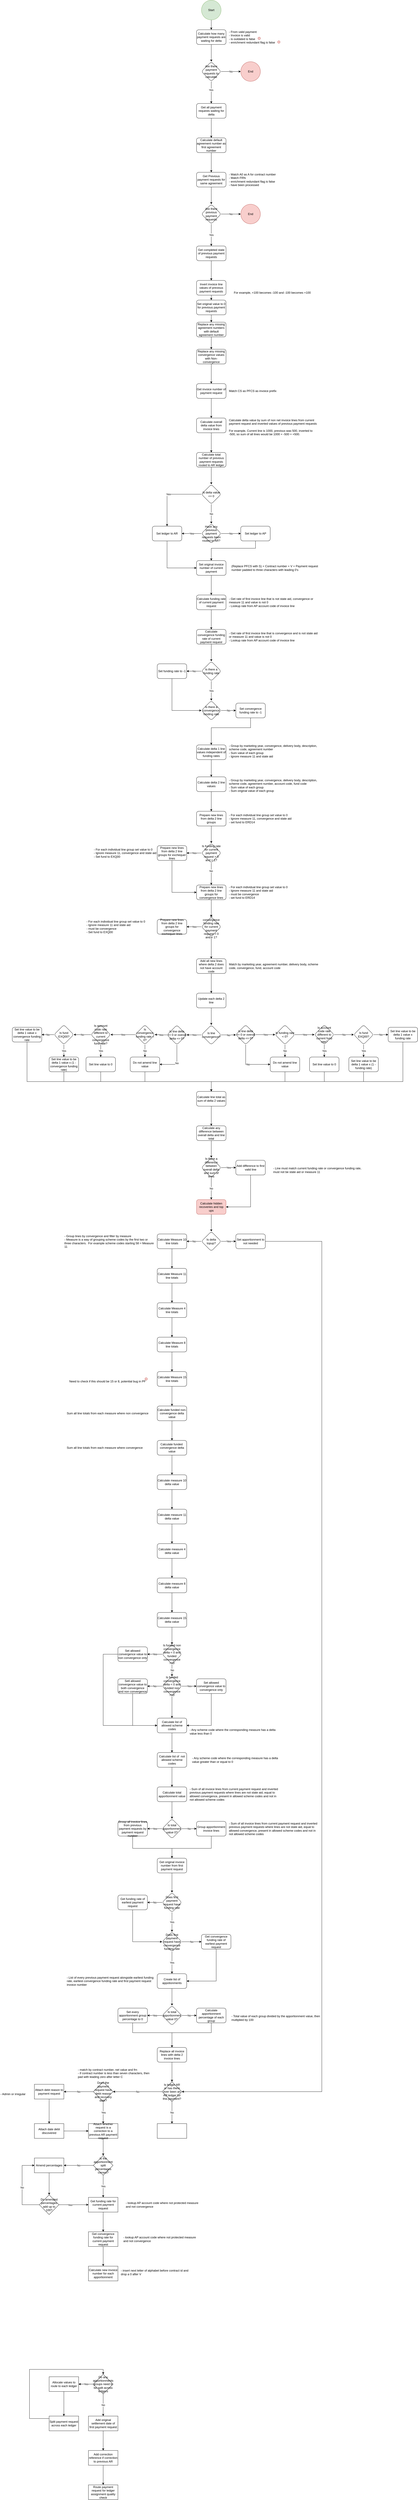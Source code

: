 <mxfile version="21.1.7" type="github">
  <diagram name="Page-1" id="wW1m3Rc3jWvj9a-EmoBQ">
    <mxGraphModel dx="2924" dy="1148" grid="1" gridSize="10" guides="1" tooltips="1" connect="1" arrows="1" fold="1" page="1" pageScale="1" pageWidth="850" pageHeight="1100" math="0" shadow="0">
      <root>
        <mxCell id="0" />
        <mxCell id="1" parent="0" />
        <mxCell id="_v3G_Rp7L3uwOA6iTtzw-3" value="" style="edgeStyle=orthogonalEdgeStyle;rounded=0;orthogonalLoop=1;jettySize=auto;html=1;" parent="1" source="_v3G_Rp7L3uwOA6iTtzw-1" target="_v3G_Rp7L3uwOA6iTtzw-2" edge="1">
          <mxGeometry relative="1" as="geometry" />
        </mxCell>
        <mxCell id="_v3G_Rp7L3uwOA6iTtzw-1" value="Start" style="ellipse;whiteSpace=wrap;html=1;aspect=fixed;fillColor=#d5e8d4;strokeColor=#82b366;" parent="1" vertex="1">
          <mxGeometry x="360" y="80" width="80" height="80" as="geometry" />
        </mxCell>
        <mxCell id="_v3G_Rp7L3uwOA6iTtzw-9" value="" style="edgeStyle=orthogonalEdgeStyle;rounded=0;orthogonalLoop=1;jettySize=auto;html=1;" parent="1" source="_v3G_Rp7L3uwOA6iTtzw-2" target="_v3G_Rp7L3uwOA6iTtzw-8" edge="1">
          <mxGeometry relative="1" as="geometry" />
        </mxCell>
        <mxCell id="_v3G_Rp7L3uwOA6iTtzw-2" value="Calculate how many payment requests are waiting for delta" style="rounded=1;whiteSpace=wrap;html=1;" parent="1" vertex="1">
          <mxGeometry x="340" y="200" width="120" height="60" as="geometry" />
        </mxCell>
        <mxCell id="_v3G_Rp7L3uwOA6iTtzw-4" value="- From valid payment&lt;br&gt;- Invoice is valid&lt;br&gt;- is outdated is false&lt;br&gt;- enrichment redundant flag is false" style="text;html=1;strokeColor=none;fillColor=none;align=left;verticalAlign=middle;whiteSpace=wrap;rounded=0;" parent="1" vertex="1">
          <mxGeometry x="470" y="215" width="370" height="30" as="geometry" />
        </mxCell>
        <mxCell id="_v3G_Rp7L3uwOA6iTtzw-6" value="" style="ellipse;whiteSpace=wrap;html=1;aspect=fixed;fillColor=#f8cecc;strokeColor=#b85450;" parent="1" vertex="1">
          <mxGeometry x="670" y="245" width="10" height="10" as="geometry" />
        </mxCell>
        <mxCell id="_v3G_Rp7L3uwOA6iTtzw-7" value="" style="ellipse;whiteSpace=wrap;html=1;aspect=fixed;fillColor=#f8cecc;strokeColor=#b85450;" parent="1" vertex="1">
          <mxGeometry x="590" y="230" width="10" height="10" as="geometry" />
        </mxCell>
        <mxCell id="_v3G_Rp7L3uwOA6iTtzw-11" value="No" style="edgeStyle=orthogonalEdgeStyle;rounded=0;orthogonalLoop=1;jettySize=auto;html=1;" parent="1" source="_v3G_Rp7L3uwOA6iTtzw-8" target="_v3G_Rp7L3uwOA6iTtzw-10" edge="1">
          <mxGeometry relative="1" as="geometry" />
        </mxCell>
        <mxCell id="_v3G_Rp7L3uwOA6iTtzw-13" value="" style="edgeStyle=orthogonalEdgeStyle;rounded=0;orthogonalLoop=1;jettySize=auto;html=1;" parent="1" source="_v3G_Rp7L3uwOA6iTtzw-8" target="_v3G_Rp7L3uwOA6iTtzw-12" edge="1">
          <mxGeometry relative="1" as="geometry" />
        </mxCell>
        <mxCell id="_v3G_Rp7L3uwOA6iTtzw-14" value="Yes" style="edgeLabel;html=1;align=center;verticalAlign=middle;resizable=0;points=[];" parent="_v3G_Rp7L3uwOA6iTtzw-13" vertex="1" connectable="0">
          <mxGeometry x="-0.222" y="7" relative="1" as="geometry">
            <mxPoint x="-8" as="offset" />
          </mxGeometry>
        </mxCell>
        <mxCell id="_v3G_Rp7L3uwOA6iTtzw-8" value="Are there payment requests to calculate" style="rhombus;whiteSpace=wrap;html=1;rounded=1;" parent="1" vertex="1">
          <mxGeometry x="360" y="330" width="80" height="80" as="geometry" />
        </mxCell>
        <mxCell id="_v3G_Rp7L3uwOA6iTtzw-10" value="End" style="ellipse;whiteSpace=wrap;html=1;rounded=1;fillColor=#f8cecc;strokeColor=#b85450;" parent="1" vertex="1">
          <mxGeometry x="520" y="330" width="80" height="80" as="geometry" />
        </mxCell>
        <mxCell id="_v3G_Rp7L3uwOA6iTtzw-16" value="" style="edgeStyle=orthogonalEdgeStyle;rounded=0;orthogonalLoop=1;jettySize=auto;html=1;" parent="1" source="_v3G_Rp7L3uwOA6iTtzw-12" target="_v3G_Rp7L3uwOA6iTtzw-15" edge="1">
          <mxGeometry relative="1" as="geometry" />
        </mxCell>
        <mxCell id="_v3G_Rp7L3uwOA6iTtzw-12" value="Get all payment requests waiting for delta" style="whiteSpace=wrap;html=1;rounded=1;" parent="1" vertex="1">
          <mxGeometry x="340" y="500" width="120" height="60" as="geometry" />
        </mxCell>
        <mxCell id="_v3G_Rp7L3uwOA6iTtzw-18" value="" style="edgeStyle=orthogonalEdgeStyle;rounded=0;orthogonalLoop=1;jettySize=auto;html=1;" parent="1" source="_v3G_Rp7L3uwOA6iTtzw-15" target="_v3G_Rp7L3uwOA6iTtzw-17" edge="1">
          <mxGeometry relative="1" as="geometry" />
        </mxCell>
        <mxCell id="_v3G_Rp7L3uwOA6iTtzw-15" value="Calculate default agreement number as first agreement number" style="whiteSpace=wrap;html=1;rounded=1;" parent="1" vertex="1">
          <mxGeometry x="340" y="640" width="120" height="60" as="geometry" />
        </mxCell>
        <mxCell id="_v3G_Rp7L3uwOA6iTtzw-21" value="" style="edgeStyle=orthogonalEdgeStyle;rounded=0;orthogonalLoop=1;jettySize=auto;html=1;" parent="1" source="_v3G_Rp7L3uwOA6iTtzw-17" target="_v3G_Rp7L3uwOA6iTtzw-20" edge="1">
          <mxGeometry relative="1" as="geometry" />
        </mxCell>
        <mxCell id="_v3G_Rp7L3uwOA6iTtzw-17" value="Get Previous payment requests for same agreement" style="whiteSpace=wrap;html=1;rounded=1;" parent="1" vertex="1">
          <mxGeometry x="340" y="780" width="120" height="60" as="geometry" />
        </mxCell>
        <mxCell id="_v3G_Rp7L3uwOA6iTtzw-19" value="- Match A0 as A for contract number&lt;br&gt;- Match FRN&lt;br&gt;- enrichment redundant flag is false&lt;br&gt;- have been processed" style="text;html=1;strokeColor=none;fillColor=none;align=left;verticalAlign=middle;whiteSpace=wrap;rounded=0;" parent="1" vertex="1">
          <mxGeometry x="470" y="795" width="370" height="30" as="geometry" />
        </mxCell>
        <mxCell id="_v3G_Rp7L3uwOA6iTtzw-23" value="No" style="edgeStyle=orthogonalEdgeStyle;rounded=0;orthogonalLoop=1;jettySize=auto;html=1;" parent="1" source="_v3G_Rp7L3uwOA6iTtzw-20" target="_v3G_Rp7L3uwOA6iTtzw-22" edge="1">
          <mxGeometry relative="1" as="geometry" />
        </mxCell>
        <mxCell id="_v3G_Rp7L3uwOA6iTtzw-25" value="Yes" style="edgeStyle=orthogonalEdgeStyle;rounded=0;orthogonalLoop=1;jettySize=auto;html=1;" parent="1" source="_v3G_Rp7L3uwOA6iTtzw-20" target="_v3G_Rp7L3uwOA6iTtzw-24" edge="1">
          <mxGeometry relative="1" as="geometry" />
        </mxCell>
        <mxCell id="_v3G_Rp7L3uwOA6iTtzw-20" value="Are there previous payment requests" style="rhombus;whiteSpace=wrap;html=1;rounded=1;" parent="1" vertex="1">
          <mxGeometry x="360" y="910" width="80" height="80" as="geometry" />
        </mxCell>
        <mxCell id="_v3G_Rp7L3uwOA6iTtzw-22" value="End" style="ellipse;whiteSpace=wrap;html=1;rounded=1;fillColor=#f8cecc;strokeColor=#b85450;" parent="1" vertex="1">
          <mxGeometry x="520" y="910" width="80" height="80" as="geometry" />
        </mxCell>
        <mxCell id="_v3G_Rp7L3uwOA6iTtzw-27" value="" style="edgeStyle=orthogonalEdgeStyle;rounded=0;orthogonalLoop=1;jettySize=auto;html=1;" parent="1" source="_v3G_Rp7L3uwOA6iTtzw-24" target="_v3G_Rp7L3uwOA6iTtzw-26" edge="1">
          <mxGeometry relative="1" as="geometry" />
        </mxCell>
        <mxCell id="_v3G_Rp7L3uwOA6iTtzw-24" value="Get completed state of previous payment requests" style="whiteSpace=wrap;html=1;rounded=1;" parent="1" vertex="1">
          <mxGeometry x="340" y="1080" width="120" height="60" as="geometry" />
        </mxCell>
        <mxCell id="_v3G_Rp7L3uwOA6iTtzw-83" style="edgeStyle=orthogonalEdgeStyle;rounded=0;orthogonalLoop=1;jettySize=auto;html=1;entryX=0.5;entryY=0;entryDx=0;entryDy=0;" parent="1" source="_v3G_Rp7L3uwOA6iTtzw-26" target="_v3G_Rp7L3uwOA6iTtzw-82" edge="1">
          <mxGeometry relative="1" as="geometry" />
        </mxCell>
        <mxCell id="_v3G_Rp7L3uwOA6iTtzw-26" value="Invert invoice line values of previous payment requests" style="whiteSpace=wrap;html=1;rounded=1;" parent="1" vertex="1">
          <mxGeometry x="340" y="1220" width="120" height="60" as="geometry" />
        </mxCell>
        <mxCell id="_v3G_Rp7L3uwOA6iTtzw-28" value="Match CS as PFCS as invoice prefix" style="text;html=1;strokeColor=none;fillColor=none;align=left;verticalAlign=middle;whiteSpace=wrap;rounded=0;" parent="1" vertex="1">
          <mxGeometry x="470" y="1655" width="370" height="30" as="geometry" />
        </mxCell>
        <mxCell id="_v3G_Rp7L3uwOA6iTtzw-32" value="" style="edgeStyle=orthogonalEdgeStyle;rounded=0;orthogonalLoop=1;jettySize=auto;html=1;" parent="1" source="_v3G_Rp7L3uwOA6iTtzw-29" target="_v3G_Rp7L3uwOA6iTtzw-31" edge="1">
          <mxGeometry relative="1" as="geometry" />
        </mxCell>
        <mxCell id="_v3G_Rp7L3uwOA6iTtzw-29" value="Replace any missing agreement numbers with default agreement number" style="whiteSpace=wrap;html=1;rounded=1;" parent="1" vertex="1">
          <mxGeometry x="340" y="1390" width="120" height="60" as="geometry" />
        </mxCell>
        <mxCell id="_v3G_Rp7L3uwOA6iTtzw-34" value="" style="edgeStyle=orthogonalEdgeStyle;rounded=0;orthogonalLoop=1;jettySize=auto;html=1;" parent="1" source="_v3G_Rp7L3uwOA6iTtzw-31" target="_v3G_Rp7L3uwOA6iTtzw-33" edge="1">
          <mxGeometry relative="1" as="geometry" />
        </mxCell>
        <mxCell id="_v3G_Rp7L3uwOA6iTtzw-31" value="Replace any missing convergence values with Non-convergence" style="whiteSpace=wrap;html=1;rounded=1;" parent="1" vertex="1">
          <mxGeometry x="340" y="1500" width="120" height="60" as="geometry" />
        </mxCell>
        <mxCell id="_v3G_Rp7L3uwOA6iTtzw-39" value="" style="edgeStyle=orthogonalEdgeStyle;rounded=0;orthogonalLoop=1;jettySize=auto;html=1;" parent="1" source="_v3G_Rp7L3uwOA6iTtzw-33" target="_v3G_Rp7L3uwOA6iTtzw-38" edge="1">
          <mxGeometry relative="1" as="geometry" />
        </mxCell>
        <mxCell id="_v3G_Rp7L3uwOA6iTtzw-33" value="Get invoice number of payment request" style="whiteSpace=wrap;html=1;rounded=1;" parent="1" vertex="1">
          <mxGeometry x="340" y="1640" width="120" height="60" as="geometry" />
        </mxCell>
        <mxCell id="_v3G_Rp7L3uwOA6iTtzw-37" value="&lt;br&gt;Calculate delta value by sum of non net invoice lines from current payment request and inverted values of previous payment requests&lt;br&gt;&lt;br&gt;For example, Current line is 1000, previous was 500, inverted to -500, so sum of all lines would be 1000 + -500 = +500." style="text;html=1;strokeColor=none;fillColor=none;align=left;verticalAlign=middle;whiteSpace=wrap;rounded=0;" parent="1" vertex="1">
          <mxGeometry x="470" y="1795" width="370" height="30" as="geometry" />
        </mxCell>
        <mxCell id="_v3G_Rp7L3uwOA6iTtzw-42" value="" style="edgeStyle=orthogonalEdgeStyle;rounded=0;orthogonalLoop=1;jettySize=auto;html=1;" parent="1" source="_v3G_Rp7L3uwOA6iTtzw-38" target="_v3G_Rp7L3uwOA6iTtzw-41" edge="1">
          <mxGeometry relative="1" as="geometry" />
        </mxCell>
        <mxCell id="_v3G_Rp7L3uwOA6iTtzw-38" value="Calculate overall delta value from invoice lines" style="whiteSpace=wrap;html=1;rounded=1;fontSize=12;" parent="1" vertex="1">
          <mxGeometry x="340" y="1780" width="120" height="60" as="geometry" />
        </mxCell>
        <mxCell id="_v3G_Rp7L3uwOA6iTtzw-40" value="For example, +100 becomes -100 and -100 becomes +100" style="text;html=1;strokeColor=none;fillColor=none;align=left;verticalAlign=middle;whiteSpace=wrap;rounded=0;" parent="1" vertex="1">
          <mxGeometry x="490" y="1255" width="370" height="30" as="geometry" />
        </mxCell>
        <mxCell id="_v3G_Rp7L3uwOA6iTtzw-47" value="" style="edgeStyle=orthogonalEdgeStyle;rounded=0;orthogonalLoop=1;jettySize=auto;html=1;" parent="1" source="_v3G_Rp7L3uwOA6iTtzw-41" target="_v3G_Rp7L3uwOA6iTtzw-46" edge="1">
          <mxGeometry relative="1" as="geometry" />
        </mxCell>
        <mxCell id="_v3G_Rp7L3uwOA6iTtzw-41" value="Calculate total number of previous payment requests routed to AR ledger" style="whiteSpace=wrap;html=1;rounded=1;fontSize=12;" parent="1" vertex="1">
          <mxGeometry x="340" y="1920" width="120" height="60" as="geometry" />
        </mxCell>
        <mxCell id="_v3G_Rp7L3uwOA6iTtzw-49" value="Yes" style="edgeStyle=orthogonalEdgeStyle;rounded=0;orthogonalLoop=1;jettySize=auto;html=1;" parent="1" source="_v3G_Rp7L3uwOA6iTtzw-46" target="_v3G_Rp7L3uwOA6iTtzw-48" edge="1">
          <mxGeometry relative="1" as="geometry" />
        </mxCell>
        <mxCell id="_v3G_Rp7L3uwOA6iTtzw-51" value="No" style="edgeStyle=orthogonalEdgeStyle;rounded=0;orthogonalLoop=1;jettySize=auto;html=1;" parent="1" source="_v3G_Rp7L3uwOA6iTtzw-46" target="_v3G_Rp7L3uwOA6iTtzw-50" edge="1">
          <mxGeometry relative="1" as="geometry" />
        </mxCell>
        <mxCell id="_v3G_Rp7L3uwOA6iTtzw-46" value="Is delta value &amp;lt;= 0" style="rhombus;whiteSpace=wrap;html=1;rounded=1;" parent="1" vertex="1">
          <mxGeometry x="360" y="2050" width="80" height="80" as="geometry" />
        </mxCell>
        <mxCell id="_v3G_Rp7L3uwOA6iTtzw-57" style="edgeStyle=orthogonalEdgeStyle;rounded=0;orthogonalLoop=1;jettySize=auto;html=1;entryX=0;entryY=0.5;entryDx=0;entryDy=0;" parent="1" source="_v3G_Rp7L3uwOA6iTtzw-48" target="_v3G_Rp7L3uwOA6iTtzw-55" edge="1">
          <mxGeometry relative="1" as="geometry">
            <Array as="points">
              <mxPoint x="220" y="2390" />
            </Array>
          </mxGeometry>
        </mxCell>
        <mxCell id="_v3G_Rp7L3uwOA6iTtzw-48" value="Set ledger to AR" style="whiteSpace=wrap;html=1;rounded=1;" parent="1" vertex="1">
          <mxGeometry x="160" y="2220" width="120" height="60" as="geometry" />
        </mxCell>
        <mxCell id="_v3G_Rp7L3uwOA6iTtzw-52" value="Yes" style="edgeStyle=orthogonalEdgeStyle;rounded=0;orthogonalLoop=1;jettySize=auto;html=1;" parent="1" source="_v3G_Rp7L3uwOA6iTtzw-50" target="_v3G_Rp7L3uwOA6iTtzw-48" edge="1">
          <mxGeometry relative="1" as="geometry" />
        </mxCell>
        <mxCell id="_v3G_Rp7L3uwOA6iTtzw-54" value="No" style="edgeStyle=orthogonalEdgeStyle;rounded=0;orthogonalLoop=1;jettySize=auto;html=1;" parent="1" source="_v3G_Rp7L3uwOA6iTtzw-50" target="_v3G_Rp7L3uwOA6iTtzw-53" edge="1">
          <mxGeometry relative="1" as="geometry" />
        </mxCell>
        <mxCell id="_v3G_Rp7L3uwOA6iTtzw-50" value="Have any previous payment requests been routed to AR?" style="rhombus;whiteSpace=wrap;html=1;rounded=1;" parent="1" vertex="1">
          <mxGeometry x="360" y="2210" width="80" height="80" as="geometry" />
        </mxCell>
        <mxCell id="_v3G_Rp7L3uwOA6iTtzw-56" value="" style="edgeStyle=orthogonalEdgeStyle;rounded=0;orthogonalLoop=1;jettySize=auto;html=1;" parent="1" source="_v3G_Rp7L3uwOA6iTtzw-53" target="_v3G_Rp7L3uwOA6iTtzw-55" edge="1">
          <mxGeometry relative="1" as="geometry">
            <Array as="points">
              <mxPoint x="580" y="2310" />
              <mxPoint x="400" y="2310" />
            </Array>
          </mxGeometry>
        </mxCell>
        <mxCell id="_v3G_Rp7L3uwOA6iTtzw-53" value="Set ledger to AP" style="whiteSpace=wrap;html=1;rounded=1;" parent="1" vertex="1">
          <mxGeometry x="520" y="2220" width="120" height="60" as="geometry" />
        </mxCell>
        <mxCell id="_v3G_Rp7L3uwOA6iTtzw-60" value="" style="edgeStyle=orthogonalEdgeStyle;rounded=0;orthogonalLoop=1;jettySize=auto;html=1;" parent="1" source="_v3G_Rp7L3uwOA6iTtzw-55" target="_v3G_Rp7L3uwOA6iTtzw-59" edge="1">
          <mxGeometry relative="1" as="geometry" />
        </mxCell>
        <mxCell id="_v3G_Rp7L3uwOA6iTtzw-55" value="Set original invoice number of current payment" style="whiteSpace=wrap;html=1;rounded=1;" parent="1" vertex="1">
          <mxGeometry x="340" y="2360" width="120" height="60" as="geometry" />
        </mxCell>
        <mxCell id="_v3G_Rp7L3uwOA6iTtzw-58" value="(Replace PFCS with S) + Contract number + V + Payment request number padded to three characters with leading 0&#39;s" style="text;html=1;strokeColor=none;fillColor=none;align=left;verticalAlign=middle;whiteSpace=wrap;rounded=0;" parent="1" vertex="1">
          <mxGeometry x="480" y="2375" width="370" height="30" as="geometry" />
        </mxCell>
        <mxCell id="_v3G_Rp7L3uwOA6iTtzw-63" value="" style="edgeStyle=orthogonalEdgeStyle;rounded=0;orthogonalLoop=1;jettySize=auto;html=1;" parent="1" source="_v3G_Rp7L3uwOA6iTtzw-59" target="_v3G_Rp7L3uwOA6iTtzw-62" edge="1">
          <mxGeometry relative="1" as="geometry" />
        </mxCell>
        <mxCell id="_v3G_Rp7L3uwOA6iTtzw-59" value="Calculate funding rate of current payment request" style="whiteSpace=wrap;html=1;rounded=1;" parent="1" vertex="1">
          <mxGeometry x="340" y="2500" width="120" height="60" as="geometry" />
        </mxCell>
        <mxCell id="_v3G_Rp7L3uwOA6iTtzw-61" value="- Get rate of first invoice line that is not state aid, convergence or measure 11 and value is not 0&lt;br&gt;- Lookup rate from AP account code of invoice line" style="text;html=1;strokeColor=none;fillColor=none;align=left;verticalAlign=middle;whiteSpace=wrap;rounded=0;" parent="1" vertex="1">
          <mxGeometry x="470" y="2515" width="370" height="30" as="geometry" />
        </mxCell>
        <mxCell id="_v3G_Rp7L3uwOA6iTtzw-66" value="" style="edgeStyle=orthogonalEdgeStyle;rounded=0;orthogonalLoop=1;jettySize=auto;html=1;" parent="1" source="_v3G_Rp7L3uwOA6iTtzw-62" target="_v3G_Rp7L3uwOA6iTtzw-65" edge="1">
          <mxGeometry relative="1" as="geometry" />
        </mxCell>
        <mxCell id="_v3G_Rp7L3uwOA6iTtzw-62" value="Calculate convergence funding rate of current payment request" style="whiteSpace=wrap;html=1;rounded=1;" parent="1" vertex="1">
          <mxGeometry x="340" y="2640" width="120" height="60" as="geometry" />
        </mxCell>
        <mxCell id="_v3G_Rp7L3uwOA6iTtzw-64" value="- Get rate of first invoice line that is convergence and is not state aid or measure 11 and value is not 0&lt;br&gt;- Lookup rate from AP account code of invoice line" style="text;html=1;strokeColor=none;fillColor=none;align=left;verticalAlign=middle;whiteSpace=wrap;rounded=0;" parent="1" vertex="1">
          <mxGeometry x="470" y="2655" width="370" height="30" as="geometry" />
        </mxCell>
        <mxCell id="_v3G_Rp7L3uwOA6iTtzw-68" value="No" style="edgeStyle=orthogonalEdgeStyle;rounded=0;orthogonalLoop=1;jettySize=auto;html=1;" parent="1" source="_v3G_Rp7L3uwOA6iTtzw-65" target="_v3G_Rp7L3uwOA6iTtzw-67" edge="1">
          <mxGeometry relative="1" as="geometry" />
        </mxCell>
        <mxCell id="_v3G_Rp7L3uwOA6iTtzw-70" value="Yes" style="edgeStyle=orthogonalEdgeStyle;rounded=0;orthogonalLoop=1;jettySize=auto;html=1;" parent="1" source="_v3G_Rp7L3uwOA6iTtzw-65" target="_v3G_Rp7L3uwOA6iTtzw-69" edge="1">
          <mxGeometry relative="1" as="geometry" />
        </mxCell>
        <mxCell id="_v3G_Rp7L3uwOA6iTtzw-65" value="Is there a funding rate" style="rhombus;whiteSpace=wrap;html=1;rounded=1;" parent="1" vertex="1">
          <mxGeometry x="360" y="2770" width="80" height="80" as="geometry" />
        </mxCell>
        <mxCell id="_v3G_Rp7L3uwOA6iTtzw-73" style="edgeStyle=orthogonalEdgeStyle;rounded=0;orthogonalLoop=1;jettySize=auto;html=1;entryX=0;entryY=0.5;entryDx=0;entryDy=0;" parent="1" source="_v3G_Rp7L3uwOA6iTtzw-67" target="_v3G_Rp7L3uwOA6iTtzw-69" edge="1">
          <mxGeometry relative="1" as="geometry">
            <Array as="points">
              <mxPoint x="240" y="2970" />
            </Array>
          </mxGeometry>
        </mxCell>
        <mxCell id="_v3G_Rp7L3uwOA6iTtzw-67" value="Set funding rate to -1" style="whiteSpace=wrap;html=1;rounded=1;" parent="1" vertex="1">
          <mxGeometry x="180" y="2780" width="120" height="60" as="geometry" />
        </mxCell>
        <mxCell id="_v3G_Rp7L3uwOA6iTtzw-72" value="No" style="edgeStyle=orthogonalEdgeStyle;rounded=0;orthogonalLoop=1;jettySize=auto;html=1;" parent="1" source="_v3G_Rp7L3uwOA6iTtzw-69" target="_v3G_Rp7L3uwOA6iTtzw-71" edge="1">
          <mxGeometry relative="1" as="geometry" />
        </mxCell>
        <mxCell id="_v3G_Rp7L3uwOA6iTtzw-69" value="Is there a convergence funding rate" style="rhombus;whiteSpace=wrap;html=1;rounded=1;" parent="1" vertex="1">
          <mxGeometry x="360" y="2930" width="80" height="80" as="geometry" />
        </mxCell>
        <mxCell id="_v3G_Rp7L3uwOA6iTtzw-75" value="" style="edgeStyle=orthogonalEdgeStyle;rounded=0;orthogonalLoop=1;jettySize=auto;html=1;entryX=0.5;entryY=0;entryDx=0;entryDy=0;" parent="1" source="_v3G_Rp7L3uwOA6iTtzw-71" target="_v3G_Rp7L3uwOA6iTtzw-74" edge="1">
          <mxGeometry relative="1" as="geometry">
            <Array as="points">
              <mxPoint x="560" y="3040" />
              <mxPoint x="400" y="3040" />
            </Array>
          </mxGeometry>
        </mxCell>
        <mxCell id="_v3G_Rp7L3uwOA6iTtzw-71" value="Set convergence funding rate to -1" style="whiteSpace=wrap;html=1;rounded=1;" parent="1" vertex="1">
          <mxGeometry x="500" y="2940" width="120" height="60" as="geometry" />
        </mxCell>
        <mxCell id="_v3G_Rp7L3uwOA6iTtzw-79" value="" style="edgeStyle=orthogonalEdgeStyle;rounded=0;orthogonalLoop=1;jettySize=auto;html=1;" parent="1" source="_v3G_Rp7L3uwOA6iTtzw-74" target="_v3G_Rp7L3uwOA6iTtzw-77" edge="1">
          <mxGeometry relative="1" as="geometry" />
        </mxCell>
        <mxCell id="_v3G_Rp7L3uwOA6iTtzw-74" value="Calculate delta 1 line values independent of funding rates" style="whiteSpace=wrap;html=1;rounded=1;" parent="1" vertex="1">
          <mxGeometry x="340" y="3110" width="120" height="60" as="geometry" />
        </mxCell>
        <mxCell id="_v3G_Rp7L3uwOA6iTtzw-76" value="- Group by marketing year, convergence, delivery body, description, scheme code, agreement number&lt;br&gt;- Sum value of each group&lt;br&gt;- Ignore measure 11 and state aid" style="text;html=1;strokeColor=none;fillColor=none;align=left;verticalAlign=middle;whiteSpace=wrap;rounded=0;" parent="1" vertex="1">
          <mxGeometry x="470" y="3120" width="370" height="30" as="geometry" />
        </mxCell>
        <mxCell id="_v3G_Rp7L3uwOA6iTtzw-86" value="" style="edgeStyle=orthogonalEdgeStyle;rounded=0;orthogonalLoop=1;jettySize=auto;html=1;" parent="1" source="_v3G_Rp7L3uwOA6iTtzw-77" target="_v3G_Rp7L3uwOA6iTtzw-85" edge="1">
          <mxGeometry relative="1" as="geometry" />
        </mxCell>
        <mxCell id="_v3G_Rp7L3uwOA6iTtzw-77" value="Calculate delta 2 line values" style="whiteSpace=wrap;html=1;rounded=1;" parent="1" vertex="1">
          <mxGeometry x="340" y="3240" width="120" height="60" as="geometry" />
        </mxCell>
        <mxCell id="_v3G_Rp7L3uwOA6iTtzw-78" value="- Group by marketing year, convergence, delivery body, description, scheme code, agreement number, account code, fund code&lt;br&gt;- Sum value of each group&lt;br&gt;- Sum original value of each group" style="text;html=1;strokeColor=none;fillColor=none;align=left;verticalAlign=middle;whiteSpace=wrap;rounded=0;" parent="1" vertex="1">
          <mxGeometry x="470" y="3260" width="370" height="30" as="geometry" />
        </mxCell>
        <mxCell id="_v3G_Rp7L3uwOA6iTtzw-84" style="edgeStyle=orthogonalEdgeStyle;rounded=0;orthogonalLoop=1;jettySize=auto;html=1;" parent="1" source="_v3G_Rp7L3uwOA6iTtzw-82" target="_v3G_Rp7L3uwOA6iTtzw-29" edge="1">
          <mxGeometry relative="1" as="geometry" />
        </mxCell>
        <mxCell id="_v3G_Rp7L3uwOA6iTtzw-82" value="Set original value to 0 for previous payment requests" style="rounded=1;whiteSpace=wrap;html=1;" parent="1" vertex="1">
          <mxGeometry x="340" y="1300" width="120" height="60" as="geometry" />
        </mxCell>
        <mxCell id="_v3G_Rp7L3uwOA6iTtzw-90" value="" style="edgeStyle=orthogonalEdgeStyle;rounded=0;orthogonalLoop=1;jettySize=auto;html=1;" parent="1" source="_v3G_Rp7L3uwOA6iTtzw-85" target="_v3G_Rp7L3uwOA6iTtzw-89" edge="1">
          <mxGeometry relative="1" as="geometry" />
        </mxCell>
        <mxCell id="_v3G_Rp7L3uwOA6iTtzw-85" value="Prepare new lines from delta 2 line groups" style="whiteSpace=wrap;html=1;rounded=1;" parent="1" vertex="1">
          <mxGeometry x="340" y="3380" width="120" height="60" as="geometry" />
        </mxCell>
        <mxCell id="_v3G_Rp7L3uwOA6iTtzw-88" value="- For each individual line group set value to 0&lt;br style=&quot;border-color: var(--border-color);&quot;&gt;- Ignore measure 11, convergence and state aid&lt;br&gt;- set fund to ERD14" style="text;html=1;strokeColor=none;fillColor=none;align=left;verticalAlign=middle;whiteSpace=wrap;rounded=0;" parent="1" vertex="1">
          <mxGeometry x="470" y="3395" width="370" height="30" as="geometry" />
        </mxCell>
        <mxCell id="_v3G_Rp7L3uwOA6iTtzw-92" value="Yes" style="edgeStyle=orthogonalEdgeStyle;rounded=0;orthogonalLoop=1;jettySize=auto;html=1;" parent="1" source="_v3G_Rp7L3uwOA6iTtzw-89" target="_v3G_Rp7L3uwOA6iTtzw-91" edge="1">
          <mxGeometry relative="1" as="geometry" />
        </mxCell>
        <mxCell id="_v3G_Rp7L3uwOA6iTtzw-95" value="" style="edgeStyle=orthogonalEdgeStyle;rounded=0;orthogonalLoop=1;jettySize=auto;html=1;" parent="1" source="_v3G_Rp7L3uwOA6iTtzw-89" target="_v3G_Rp7L3uwOA6iTtzw-94" edge="1">
          <mxGeometry relative="1" as="geometry" />
        </mxCell>
        <mxCell id="_v3G_Rp7L3uwOA6iTtzw-96" value="No" style="edgeLabel;html=1;align=center;verticalAlign=middle;resizable=0;points=[];" parent="_v3G_Rp7L3uwOA6iTtzw-95" vertex="1" connectable="0">
          <mxGeometry x="-0.267" y="-1" relative="1" as="geometry">
            <mxPoint as="offset" />
          </mxGeometry>
        </mxCell>
        <mxCell id="_v3G_Rp7L3uwOA6iTtzw-89" value="Is funding rate for current payment request &amp;gt; 0 and &amp;lt; 1?" style="rhombus;whiteSpace=wrap;html=1;rounded=1;" parent="1" vertex="1">
          <mxGeometry x="360" y="3510" width="80" height="80" as="geometry" />
        </mxCell>
        <mxCell id="_v3G_Rp7L3uwOA6iTtzw-97" style="edgeStyle=orthogonalEdgeStyle;rounded=0;orthogonalLoop=1;jettySize=auto;html=1;entryX=0;entryY=0.5;entryDx=0;entryDy=0;" parent="1" source="_v3G_Rp7L3uwOA6iTtzw-91" target="_v3G_Rp7L3uwOA6iTtzw-94" edge="1">
          <mxGeometry relative="1" as="geometry">
            <Array as="points">
              <mxPoint x="240" y="3710" />
            </Array>
          </mxGeometry>
        </mxCell>
        <mxCell id="_v3G_Rp7L3uwOA6iTtzw-91" value="Prepare new lines from delta 2 line groups for exchequer lines" style="whiteSpace=wrap;html=1;rounded=1;" parent="1" vertex="1">
          <mxGeometry x="180" y="3520" width="120" height="60" as="geometry" />
        </mxCell>
        <mxCell id="_v3G_Rp7L3uwOA6iTtzw-93" value="- For each individual line group set value to 0&lt;br style=&quot;border-color: var(--border-color);&quot;&gt;- Ignore measure 11, convergence and state aid&lt;br&gt;- Set fund to EXQ00" style="text;html=1;strokeColor=none;fillColor=none;align=left;verticalAlign=middle;whiteSpace=wrap;rounded=0;" parent="1" vertex="1">
          <mxGeometry x="-80" y="3535" width="370" height="30" as="geometry" />
        </mxCell>
        <mxCell id="_v3G_Rp7L3uwOA6iTtzw-100" value="" style="edgeStyle=orthogonalEdgeStyle;rounded=0;orthogonalLoop=1;jettySize=auto;html=1;" parent="1" source="_v3G_Rp7L3uwOA6iTtzw-94" target="_v3G_Rp7L3uwOA6iTtzw-99" edge="1">
          <mxGeometry relative="1" as="geometry" />
        </mxCell>
        <mxCell id="_v3G_Rp7L3uwOA6iTtzw-94" value="Prepare new lines from delta 2 line groups for convergence lines" style="whiteSpace=wrap;html=1;rounded=1;" parent="1" vertex="1">
          <mxGeometry x="340" y="3680" width="120" height="60" as="geometry" />
        </mxCell>
        <mxCell id="_v3G_Rp7L3uwOA6iTtzw-98" value="- For each individual line group set value to 0&lt;br style=&quot;border-color: var(--border-color);&quot;&gt;- Ignore measure 11 and state aid&lt;br&gt;- must be convergence&lt;br&gt;- set fund to ERD14" style="text;html=1;strokeColor=none;fillColor=none;align=left;verticalAlign=middle;whiteSpace=wrap;rounded=0;" parent="1" vertex="1">
          <mxGeometry x="470" y="3695" width="370" height="30" as="geometry" />
        </mxCell>
        <mxCell id="_v3G_Rp7L3uwOA6iTtzw-102" value="Yes" style="edgeStyle=orthogonalEdgeStyle;rounded=0;orthogonalLoop=1;jettySize=auto;html=1;" parent="1" source="_v3G_Rp7L3uwOA6iTtzw-99" target="_v3G_Rp7L3uwOA6iTtzw-101" edge="1">
          <mxGeometry relative="1" as="geometry" />
        </mxCell>
        <mxCell id="_v3G_Rp7L3uwOA6iTtzw-105" value="" style="edgeStyle=orthogonalEdgeStyle;rounded=0;orthogonalLoop=1;jettySize=auto;html=1;" parent="1" source="_v3G_Rp7L3uwOA6iTtzw-99" target="_v3G_Rp7L3uwOA6iTtzw-104" edge="1">
          <mxGeometry relative="1" as="geometry" />
        </mxCell>
        <mxCell id="_v3G_Rp7L3uwOA6iTtzw-99" value="Is convergence funding rate for current payment request &amp;gt; 0 and &amp;lt; 1?" style="rhombus;whiteSpace=wrap;html=1;rounded=1;" parent="1" vertex="1">
          <mxGeometry x="360" y="3810" width="80" height="80" as="geometry" />
        </mxCell>
        <mxCell id="_v3G_Rp7L3uwOA6iTtzw-101" value="Prepare new lines from delta 2 line groups for convergence exchequer lines" style="whiteSpace=wrap;html=1;rounded=1;" parent="1" vertex="1">
          <mxGeometry x="180" y="3820" width="120" height="60" as="geometry" />
        </mxCell>
        <mxCell id="_v3G_Rp7L3uwOA6iTtzw-103" value="- For each individual line group set value to 0&lt;br style=&quot;border-color: var(--border-color);&quot;&gt;- Ignore measure 11 and state aid&lt;br&gt;- must be convergence&lt;br&gt;- Set fund to EXQ00" style="text;html=1;strokeColor=none;fillColor=none;align=left;verticalAlign=middle;whiteSpace=wrap;rounded=0;" parent="1" vertex="1">
          <mxGeometry x="-110" y="3835" width="370" height="30" as="geometry" />
        </mxCell>
        <mxCell id="_v3G_Rp7L3uwOA6iTtzw-108" value="" style="edgeStyle=orthogonalEdgeStyle;rounded=0;orthogonalLoop=1;jettySize=auto;html=1;" parent="1" source="_v3G_Rp7L3uwOA6iTtzw-104" target="_v3G_Rp7L3uwOA6iTtzw-107" edge="1">
          <mxGeometry relative="1" as="geometry" />
        </mxCell>
        <mxCell id="_v3G_Rp7L3uwOA6iTtzw-104" value="Add all new lines where delta 2 does not have account code" style="whiteSpace=wrap;html=1;rounded=1;" parent="1" vertex="1">
          <mxGeometry x="340" y="3980" width="120" height="60" as="geometry" />
        </mxCell>
        <mxCell id="_v3G_Rp7L3uwOA6iTtzw-106" value="Match by marketing year, agreement number, delivery body, scheme code, convergence, fund, account code" style="text;html=1;strokeColor=none;fillColor=none;align=left;verticalAlign=middle;whiteSpace=wrap;rounded=0;" parent="1" vertex="1">
          <mxGeometry x="470" y="3995" width="370" height="30" as="geometry" />
        </mxCell>
        <mxCell id="_v3G_Rp7L3uwOA6iTtzw-110" value="" style="edgeStyle=orthogonalEdgeStyle;rounded=0;orthogonalLoop=1;jettySize=auto;html=1;" parent="1" source="_v3G_Rp7L3uwOA6iTtzw-107" target="_v3G_Rp7L3uwOA6iTtzw-109" edge="1">
          <mxGeometry relative="1" as="geometry" />
        </mxCell>
        <mxCell id="_v3G_Rp7L3uwOA6iTtzw-107" value="Update each delta 2 line" style="whiteSpace=wrap;html=1;rounded=1;" parent="1" vertex="1">
          <mxGeometry x="340" y="4120" width="120" height="60" as="geometry" />
        </mxCell>
        <mxCell id="_v3G_Rp7L3uwOA6iTtzw-112" value="Yes" style="edgeStyle=orthogonalEdgeStyle;rounded=0;orthogonalLoop=1;jettySize=auto;html=1;" parent="1" source="_v3G_Rp7L3uwOA6iTtzw-109" edge="1">
          <mxGeometry relative="1" as="geometry">
            <mxPoint x="300" y="4290" as="targetPoint" />
          </mxGeometry>
        </mxCell>
        <mxCell id="_v3G_Rp7L3uwOA6iTtzw-114" value="No" style="edgeStyle=orthogonalEdgeStyle;rounded=0;orthogonalLoop=1;jettySize=auto;html=1;" parent="1" source="_v3G_Rp7L3uwOA6iTtzw-109" edge="1">
          <mxGeometry relative="1" as="geometry">
            <mxPoint x="500" y="4290" as="targetPoint" />
          </mxGeometry>
        </mxCell>
        <mxCell id="_v3G_Rp7L3uwOA6iTtzw-109" value="Is line convergence?" style="rhombus;whiteSpace=wrap;html=1;rounded=1;" parent="1" vertex="1">
          <mxGeometry x="360" y="4250" width="80" height="80" as="geometry" />
        </mxCell>
        <mxCell id="_v3G_Rp7L3uwOA6iTtzw-117" value="Yes" style="edgeStyle=orthogonalEdgeStyle;rounded=0;orthogonalLoop=1;jettySize=auto;html=1;" parent="1" source="_v3G_Rp7L3uwOA6iTtzw-115" target="_v3G_Rp7L3uwOA6iTtzw-116" edge="1">
          <mxGeometry relative="1" as="geometry" />
        </mxCell>
        <mxCell id="_v3G_Rp7L3uwOA6iTtzw-125" value="No" style="edgeStyle=orthogonalEdgeStyle;rounded=0;orthogonalLoop=1;jettySize=auto;html=1;entryX=0;entryY=0.5;entryDx=0;entryDy=0;" parent="1" source="_v3G_Rp7L3uwOA6iTtzw-115" target="_v3G_Rp7L3uwOA6iTtzw-120" edge="1">
          <mxGeometry relative="1" as="geometry">
            <Array as="points">
              <mxPoint x="540" y="4410" />
            </Array>
          </mxGeometry>
        </mxCell>
        <mxCell id="_v3G_Rp7L3uwOA6iTtzw-115" value="Is line delta &amp;gt;= 0 or overall delta &amp;lt;= 0?" style="rhombus;whiteSpace=wrap;html=1;rounded=1;" parent="1" vertex="1">
          <mxGeometry x="500" y="4249" width="80" height="80" as="geometry" />
        </mxCell>
        <mxCell id="_v3G_Rp7L3uwOA6iTtzw-119" value="Yes" style="edgeStyle=orthogonalEdgeStyle;rounded=0;orthogonalLoop=1;jettySize=auto;html=1;" parent="1" source="_v3G_Rp7L3uwOA6iTtzw-116" target="_v3G_Rp7L3uwOA6iTtzw-118" edge="1">
          <mxGeometry relative="1" as="geometry" />
        </mxCell>
        <mxCell id="_v3G_Rp7L3uwOA6iTtzw-121" value="No" style="edgeStyle=orthogonalEdgeStyle;rounded=0;orthogonalLoop=1;jettySize=auto;html=1;" parent="1" source="_v3G_Rp7L3uwOA6iTtzw-116" target="_v3G_Rp7L3uwOA6iTtzw-120" edge="1">
          <mxGeometry relative="1" as="geometry" />
        </mxCell>
        <mxCell id="_v3G_Rp7L3uwOA6iTtzw-116" value="Is funding rate &amp;lt; 0?" style="rhombus;whiteSpace=wrap;html=1;rounded=1;" parent="1" vertex="1">
          <mxGeometry x="660" y="4249" width="80" height="80" as="geometry" />
        </mxCell>
        <mxCell id="_v3G_Rp7L3uwOA6iTtzw-127" value="Yes" style="edgeStyle=orthogonalEdgeStyle;rounded=0;orthogonalLoop=1;jettySize=auto;html=1;" parent="1" source="_v3G_Rp7L3uwOA6iTtzw-118" target="_v3G_Rp7L3uwOA6iTtzw-126" edge="1">
          <mxGeometry relative="1" as="geometry" />
        </mxCell>
        <mxCell id="_v3G_Rp7L3uwOA6iTtzw-129" value="No" style="edgeStyle=orthogonalEdgeStyle;rounded=0;orthogonalLoop=1;jettySize=auto;html=1;" parent="1" source="_v3G_Rp7L3uwOA6iTtzw-118" target="_v3G_Rp7L3uwOA6iTtzw-128" edge="1">
          <mxGeometry relative="1" as="geometry" />
        </mxCell>
        <mxCell id="_v3G_Rp7L3uwOA6iTtzw-118" value="Is account code rate different to current fund rate?" style="rhombus;whiteSpace=wrap;html=1;rounded=1;" parent="1" vertex="1">
          <mxGeometry x="820" y="4249" width="80" height="80" as="geometry" />
        </mxCell>
        <mxCell id="_v3G_Rp7L3uwOA6iTtzw-160" style="edgeStyle=orthogonalEdgeStyle;rounded=0;orthogonalLoop=1;jettySize=auto;html=1;" parent="1" source="_v3G_Rp7L3uwOA6iTtzw-120" target="_v3G_Rp7L3uwOA6iTtzw-134" edge="1">
          <mxGeometry relative="1" as="geometry">
            <Array as="points">
              <mxPoint x="700" y="4480" />
              <mxPoint x="400" y="4480" />
            </Array>
          </mxGeometry>
        </mxCell>
        <mxCell id="_v3G_Rp7L3uwOA6iTtzw-120" value="Do not amend line value" style="whiteSpace=wrap;html=1;rounded=1;" parent="1" vertex="1">
          <mxGeometry x="640" y="4380" width="120" height="60" as="geometry" />
        </mxCell>
        <mxCell id="_v3G_Rp7L3uwOA6iTtzw-161" style="edgeStyle=orthogonalEdgeStyle;rounded=0;orthogonalLoop=1;jettySize=auto;html=1;" parent="1" source="_v3G_Rp7L3uwOA6iTtzw-126" target="_v3G_Rp7L3uwOA6iTtzw-134" edge="1">
          <mxGeometry relative="1" as="geometry">
            <Array as="points">
              <mxPoint x="860" y="4480" />
              <mxPoint x="400" y="4480" />
            </Array>
          </mxGeometry>
        </mxCell>
        <mxCell id="_v3G_Rp7L3uwOA6iTtzw-126" value="Set line value to 0" style="whiteSpace=wrap;html=1;rounded=1;" parent="1" vertex="1">
          <mxGeometry x="800" y="4380" width="120" height="60" as="geometry" />
        </mxCell>
        <mxCell id="_v3G_Rp7L3uwOA6iTtzw-131" value="Yes" style="edgeStyle=orthogonalEdgeStyle;rounded=0;orthogonalLoop=1;jettySize=auto;html=1;" parent="1" source="_v3G_Rp7L3uwOA6iTtzw-128" target="_v3G_Rp7L3uwOA6iTtzw-130" edge="1">
          <mxGeometry relative="1" as="geometry" />
        </mxCell>
        <mxCell id="_v3G_Rp7L3uwOA6iTtzw-133" value="No" style="edgeStyle=orthogonalEdgeStyle;rounded=0;orthogonalLoop=1;jettySize=auto;html=1;" parent="1" source="_v3G_Rp7L3uwOA6iTtzw-128" target="_v3G_Rp7L3uwOA6iTtzw-132" edge="1">
          <mxGeometry relative="1" as="geometry" />
        </mxCell>
        <mxCell id="_v3G_Rp7L3uwOA6iTtzw-128" value="Is fund EXQ00?" style="rhombus;whiteSpace=wrap;html=1;rounded=1;" parent="1" vertex="1">
          <mxGeometry x="980" y="4249" width="80" height="80" as="geometry" />
        </mxCell>
        <mxCell id="_v3G_Rp7L3uwOA6iTtzw-162" style="edgeStyle=orthogonalEdgeStyle;rounded=0;orthogonalLoop=1;jettySize=auto;html=1;entryX=0.5;entryY=0;entryDx=0;entryDy=0;" parent="1" source="_v3G_Rp7L3uwOA6iTtzw-130" target="_v3G_Rp7L3uwOA6iTtzw-134" edge="1">
          <mxGeometry relative="1" as="geometry">
            <Array as="points">
              <mxPoint x="1020" y="4480" />
              <mxPoint x="400" y="4480" />
            </Array>
          </mxGeometry>
        </mxCell>
        <mxCell id="_v3G_Rp7L3uwOA6iTtzw-130" value="Set line value to be delta 1 value x (1 - funding rate)" style="whiteSpace=wrap;html=1;rounded=1;" parent="1" vertex="1">
          <mxGeometry x="960" y="4380" width="120" height="60" as="geometry" />
        </mxCell>
        <mxCell id="_v3G_Rp7L3uwOA6iTtzw-135" value="" style="edgeStyle=orthogonalEdgeStyle;rounded=0;orthogonalLoop=1;jettySize=auto;html=1;" parent="1" source="_v3G_Rp7L3uwOA6iTtzw-132" target="_v3G_Rp7L3uwOA6iTtzw-134" edge="1">
          <mxGeometry relative="1" as="geometry">
            <Array as="points">
              <mxPoint x="1180" y="4480" />
              <mxPoint x="400" y="4480" />
            </Array>
          </mxGeometry>
        </mxCell>
        <mxCell id="_v3G_Rp7L3uwOA6iTtzw-132" value="Set line value to be delta 1 value x funding rate" style="whiteSpace=wrap;html=1;rounded=1;" parent="1" vertex="1">
          <mxGeometry x="1120" y="4259" width="120" height="60" as="geometry" />
        </mxCell>
        <mxCell id="_v3G_Rp7L3uwOA6iTtzw-164" value="" style="edgeStyle=orthogonalEdgeStyle;rounded=0;orthogonalLoop=1;jettySize=auto;html=1;" parent="1" source="_v3G_Rp7L3uwOA6iTtzw-134" target="_v3G_Rp7L3uwOA6iTtzw-163" edge="1">
          <mxGeometry relative="1" as="geometry" />
        </mxCell>
        <mxCell id="_v3G_Rp7L3uwOA6iTtzw-134" value="Calculate line total as sum of delta 2 values" style="whiteSpace=wrap;html=1;rounded=1;" parent="1" vertex="1">
          <mxGeometry x="340" y="4520" width="120" height="60" as="geometry" />
        </mxCell>
        <mxCell id="_v3G_Rp7L3uwOA6iTtzw-136" value="Yes" style="edgeStyle=orthogonalEdgeStyle;rounded=0;orthogonalLoop=1;jettySize=auto;html=1;" parent="1" source="_v3G_Rp7L3uwOA6iTtzw-138" target="_v3G_Rp7L3uwOA6iTtzw-141" edge="1">
          <mxGeometry relative="1" as="geometry" />
        </mxCell>
        <mxCell id="_v3G_Rp7L3uwOA6iTtzw-156" value="No" style="edgeStyle=orthogonalEdgeStyle;rounded=0;orthogonalLoop=1;jettySize=auto;html=1;entryX=1;entryY=0.5;entryDx=0;entryDy=0;" parent="1" source="_v3G_Rp7L3uwOA6iTtzw-138" target="_v3G_Rp7L3uwOA6iTtzw-145" edge="1">
          <mxGeometry relative="1" as="geometry">
            <Array as="points">
              <mxPoint x="260" y="4410" />
            </Array>
          </mxGeometry>
        </mxCell>
        <mxCell id="_v3G_Rp7L3uwOA6iTtzw-138" value="Is line delta &amp;gt;= 0 or overall delta &amp;lt;= 0?" style="rhombus;whiteSpace=wrap;html=1;rounded=1;direction=east;flipH=0;flipV=0;" parent="1" vertex="1">
          <mxGeometry x="220" y="4250" width="80" height="80" as="geometry" />
        </mxCell>
        <mxCell id="_v3G_Rp7L3uwOA6iTtzw-139" value="Yes" style="edgeStyle=orthogonalEdgeStyle;rounded=0;orthogonalLoop=1;jettySize=auto;html=1;" parent="1" source="_v3G_Rp7L3uwOA6iTtzw-141" target="_v3G_Rp7L3uwOA6iTtzw-144" edge="1">
          <mxGeometry relative="1" as="geometry" />
        </mxCell>
        <mxCell id="_v3G_Rp7L3uwOA6iTtzw-140" value="No" style="edgeStyle=orthogonalEdgeStyle;rounded=0;orthogonalLoop=1;jettySize=auto;html=1;" parent="1" source="_v3G_Rp7L3uwOA6iTtzw-141" target="_v3G_Rp7L3uwOA6iTtzw-145" edge="1">
          <mxGeometry relative="1" as="geometry" />
        </mxCell>
        <mxCell id="_v3G_Rp7L3uwOA6iTtzw-142" value="Yes" style="edgeStyle=orthogonalEdgeStyle;rounded=0;orthogonalLoop=1;jettySize=auto;html=1;" parent="1" source="_v3G_Rp7L3uwOA6iTtzw-144" target="_v3G_Rp7L3uwOA6iTtzw-146" edge="1">
          <mxGeometry relative="1" as="geometry" />
        </mxCell>
        <mxCell id="_v3G_Rp7L3uwOA6iTtzw-143" value="No" style="edgeStyle=orthogonalEdgeStyle;rounded=0;orthogonalLoop=1;jettySize=auto;html=1;" parent="1" source="_v3G_Rp7L3uwOA6iTtzw-144" target="_v3G_Rp7L3uwOA6iTtzw-149" edge="1">
          <mxGeometry relative="1" as="geometry" />
        </mxCell>
        <mxCell id="_v3G_Rp7L3uwOA6iTtzw-144" value="Is account code rate different to current convergence fund rate?" style="rhombus;whiteSpace=wrap;html=1;rounded=1;direction=east;flipH=0;flipV=0;" parent="1" vertex="1">
          <mxGeometry x="-90" y="4249" width="80" height="80" as="geometry" />
        </mxCell>
        <mxCell id="_v3G_Rp7L3uwOA6iTtzw-159" style="edgeStyle=orthogonalEdgeStyle;rounded=0;orthogonalLoop=1;jettySize=auto;html=1;" parent="1" source="_v3G_Rp7L3uwOA6iTtzw-145" target="_v3G_Rp7L3uwOA6iTtzw-134" edge="1">
          <mxGeometry relative="1" as="geometry">
            <Array as="points">
              <mxPoint x="130" y="4480" />
              <mxPoint x="400" y="4480" />
            </Array>
          </mxGeometry>
        </mxCell>
        <mxCell id="_v3G_Rp7L3uwOA6iTtzw-145" value="Do not amend line value" style="whiteSpace=wrap;html=1;rounded=1;direction=east;flipH=0;flipV=0;" parent="1" vertex="1">
          <mxGeometry x="70" y="4380" width="120" height="60" as="geometry" />
        </mxCell>
        <mxCell id="_v3G_Rp7L3uwOA6iTtzw-147" value="Yes" style="edgeStyle=orthogonalEdgeStyle;rounded=0;orthogonalLoop=1;jettySize=auto;html=1;" parent="1" source="_v3G_Rp7L3uwOA6iTtzw-149" target="_v3G_Rp7L3uwOA6iTtzw-150" edge="1">
          <mxGeometry relative="1" as="geometry" />
        </mxCell>
        <mxCell id="_v3G_Rp7L3uwOA6iTtzw-148" value="No" style="edgeStyle=orthogonalEdgeStyle;rounded=0;orthogonalLoop=1;jettySize=auto;html=1;" parent="1" source="_v3G_Rp7L3uwOA6iTtzw-149" target="_v3G_Rp7L3uwOA6iTtzw-151" edge="1">
          <mxGeometry relative="1" as="geometry" />
        </mxCell>
        <mxCell id="_v3G_Rp7L3uwOA6iTtzw-149" value="Is fund EXQ00?" style="rhombus;whiteSpace=wrap;html=1;rounded=1;direction=east;flipH=0;flipV=0;" parent="1" vertex="1">
          <mxGeometry x="-240" y="4249" width="80" height="80" as="geometry" />
        </mxCell>
        <mxCell id="_v3G_Rp7L3uwOA6iTtzw-155" style="edgeStyle=orthogonalEdgeStyle;rounded=0;orthogonalLoop=1;jettySize=auto;html=1;entryX=0.5;entryY=0;entryDx=0;entryDy=0;" parent="1" source="_v3G_Rp7L3uwOA6iTtzw-151" target="_v3G_Rp7L3uwOA6iTtzw-134" edge="1">
          <mxGeometry relative="1" as="geometry">
            <Array as="points">
              <mxPoint x="-350" y="4480" />
              <mxPoint x="400" y="4480" />
            </Array>
          </mxGeometry>
        </mxCell>
        <mxCell id="_v3G_Rp7L3uwOA6iTtzw-151" value="Set line value to be delta 1 value x convergence funding rate" style="whiteSpace=wrap;html=1;rounded=1;direction=east;flipH=0;flipV=0;" parent="1" vertex="1">
          <mxGeometry x="-410" y="4259" width="120" height="60" as="geometry" />
        </mxCell>
        <mxCell id="_v3G_Rp7L3uwOA6iTtzw-141" value="Is convergence funding rate &amp;lt; 0?" style="rhombus;whiteSpace=wrap;html=1;rounded=1;direction=east;flipH=0;flipV=0;" parent="1" vertex="1">
          <mxGeometry x="90" y="4249" width="80" height="80" as="geometry" />
        </mxCell>
        <mxCell id="_v3G_Rp7L3uwOA6iTtzw-158" style="edgeStyle=orthogonalEdgeStyle;rounded=0;orthogonalLoop=1;jettySize=auto;html=1;" parent="1" source="_v3G_Rp7L3uwOA6iTtzw-146" target="_v3G_Rp7L3uwOA6iTtzw-134" edge="1">
          <mxGeometry relative="1" as="geometry">
            <Array as="points">
              <mxPoint x="-50" y="4480" />
              <mxPoint x="400" y="4480" />
            </Array>
          </mxGeometry>
        </mxCell>
        <mxCell id="_v3G_Rp7L3uwOA6iTtzw-146" value="Set line value to 0" style="whiteSpace=wrap;html=1;rounded=1;direction=east;flipH=0;flipV=0;" parent="1" vertex="1">
          <mxGeometry x="-110" y="4380" width="120" height="60" as="geometry" />
        </mxCell>
        <mxCell id="_v3G_Rp7L3uwOA6iTtzw-157" style="edgeStyle=orthogonalEdgeStyle;rounded=0;orthogonalLoop=1;jettySize=auto;html=1;entryX=0.5;entryY=0;entryDx=0;entryDy=0;" parent="1" source="_v3G_Rp7L3uwOA6iTtzw-150" target="_v3G_Rp7L3uwOA6iTtzw-134" edge="1">
          <mxGeometry relative="1" as="geometry">
            <Array as="points">
              <mxPoint x="-200" y="4480" />
              <mxPoint x="400" y="4480" />
            </Array>
          </mxGeometry>
        </mxCell>
        <mxCell id="_v3G_Rp7L3uwOA6iTtzw-150" value="Set line value to be delta 1 value x (1 - convergence funding rate)" style="whiteSpace=wrap;html=1;rounded=1;direction=east;flipH=0;flipV=0;" parent="1" vertex="1">
          <mxGeometry x="-260" y="4380" width="120" height="60" as="geometry" />
        </mxCell>
        <mxCell id="_v3G_Rp7L3uwOA6iTtzw-166" value="" style="edgeStyle=orthogonalEdgeStyle;rounded=0;orthogonalLoop=1;jettySize=auto;html=1;" parent="1" source="_v3G_Rp7L3uwOA6iTtzw-163" target="_v3G_Rp7L3uwOA6iTtzw-165" edge="1">
          <mxGeometry relative="1" as="geometry" />
        </mxCell>
        <mxCell id="_v3G_Rp7L3uwOA6iTtzw-163" value="Calculate any difference between overall delta and line total" style="whiteSpace=wrap;html=1;rounded=1;" parent="1" vertex="1">
          <mxGeometry x="340" y="4660" width="120" height="60" as="geometry" />
        </mxCell>
        <mxCell id="_v3G_Rp7L3uwOA6iTtzw-168" value="No" style="edgeStyle=orthogonalEdgeStyle;rounded=0;orthogonalLoop=1;jettySize=auto;html=1;" parent="1" source="_v3G_Rp7L3uwOA6iTtzw-165" target="_v3G_Rp7L3uwOA6iTtzw-167" edge="1">
          <mxGeometry relative="1" as="geometry" />
        </mxCell>
        <mxCell id="_v3G_Rp7L3uwOA6iTtzw-170" value="Yes" style="edgeStyle=orthogonalEdgeStyle;rounded=0;orthogonalLoop=1;jettySize=auto;html=1;" parent="1" source="_v3G_Rp7L3uwOA6iTtzw-165" target="_v3G_Rp7L3uwOA6iTtzw-169" edge="1">
          <mxGeometry relative="1" as="geometry" />
        </mxCell>
        <mxCell id="_v3G_Rp7L3uwOA6iTtzw-165" value="Is there a difference between overall delta and sum of lines" style="rhombus;whiteSpace=wrap;html=1;rounded=1;" parent="1" vertex="1">
          <mxGeometry x="360" y="4790" width="80" height="80" as="geometry" />
        </mxCell>
        <mxCell id="V7EHXxpZk7PnkW0qXMqR-2" value="" style="edgeStyle=orthogonalEdgeStyle;rounded=0;orthogonalLoop=1;jettySize=auto;html=1;" parent="1" source="_v3G_Rp7L3uwOA6iTtzw-167" target="V7EHXxpZk7PnkW0qXMqR-1" edge="1">
          <mxGeometry relative="1" as="geometry" />
        </mxCell>
        <mxCell id="_v3G_Rp7L3uwOA6iTtzw-167" value="Calculate hidden recoveries and top ups" style="whiteSpace=wrap;html=1;rounded=1;fillColor=#f8cecc;strokeColor=#b85450;" parent="1" vertex="1">
          <mxGeometry x="340" y="4960" width="120" height="60" as="geometry" />
        </mxCell>
        <mxCell id="_v3G_Rp7L3uwOA6iTtzw-171" style="edgeStyle=orthogonalEdgeStyle;rounded=0;orthogonalLoop=1;jettySize=auto;html=1;entryX=1;entryY=0.5;entryDx=0;entryDy=0;" parent="1" source="_v3G_Rp7L3uwOA6iTtzw-169" target="_v3G_Rp7L3uwOA6iTtzw-167" edge="1">
          <mxGeometry relative="1" as="geometry">
            <Array as="points">
              <mxPoint x="560" y="4990" />
            </Array>
          </mxGeometry>
        </mxCell>
        <mxCell id="_v3G_Rp7L3uwOA6iTtzw-169" value="Add difference to first valid line" style="whiteSpace=wrap;html=1;rounded=1;" parent="1" vertex="1">
          <mxGeometry x="500" y="4800" width="120" height="60" as="geometry" />
        </mxCell>
        <mxCell id="_v3G_Rp7L3uwOA6iTtzw-172" value="- Group lines by convergence and filter by measure&lt;br&gt;- Measure is a way of grouping scheme codes by the first two or three characters.&amp;nbsp; For example scheme codes starting 58 = Measure 11" style="text;html=1;strokeColor=none;fillColor=none;align=left;verticalAlign=middle;whiteSpace=wrap;rounded=0;" parent="1" vertex="1">
          <mxGeometry x="-200" y="5115" width="370" height="30" as="geometry" />
        </mxCell>
        <mxCell id="V7EHXxpZk7PnkW0qXMqR-4" value="Yes" style="edgeStyle=orthogonalEdgeStyle;rounded=0;orthogonalLoop=1;jettySize=auto;html=1;" parent="1" source="V7EHXxpZk7PnkW0qXMqR-1" target="V7EHXxpZk7PnkW0qXMqR-3" edge="1">
          <mxGeometry relative="1" as="geometry" />
        </mxCell>
        <mxCell id="V7EHXxpZk7PnkW0qXMqR-6" value="No" style="edgeStyle=orthogonalEdgeStyle;rounded=0;orthogonalLoop=1;jettySize=auto;html=1;" parent="1" source="V7EHXxpZk7PnkW0qXMqR-1" target="V7EHXxpZk7PnkW0qXMqR-5" edge="1">
          <mxGeometry relative="1" as="geometry" />
        </mxCell>
        <mxCell id="V7EHXxpZk7PnkW0qXMqR-1" value="Is delta topup?" style="rhombus;whiteSpace=wrap;html=1;rounded=1;" parent="1" vertex="1">
          <mxGeometry x="360" y="5090" width="80" height="80" as="geometry" />
        </mxCell>
        <mxCell id="V7EHXxpZk7PnkW0qXMqR-99" style="edgeStyle=orthogonalEdgeStyle;rounded=0;orthogonalLoop=1;jettySize=auto;html=1;entryX=1;entryY=0.5;entryDx=0;entryDy=0;" parent="1" source="V7EHXxpZk7PnkW0qXMqR-3" edge="1" target="WQmQfmKmlGIIojRBbroF-1">
          <mxGeometry relative="1" as="geometry">
            <mxPoint x="850" y="8680" as="targetPoint" />
            <Array as="points">
              <mxPoint x="850" y="5130" />
              <mxPoint x="850" y="8590" />
            </Array>
          </mxGeometry>
        </mxCell>
        <mxCell id="V7EHXxpZk7PnkW0qXMqR-3" value="Set apportionment to not needed" style="whiteSpace=wrap;html=1;rounded=1;" parent="1" vertex="1">
          <mxGeometry x="500" y="5100" width="120" height="60" as="geometry" />
        </mxCell>
        <mxCell id="V7EHXxpZk7PnkW0qXMqR-9" value="" style="edgeStyle=orthogonalEdgeStyle;rounded=0;orthogonalLoop=1;jettySize=auto;html=1;" parent="1" source="V7EHXxpZk7PnkW0qXMqR-5" target="V7EHXxpZk7PnkW0qXMqR-8" edge="1">
          <mxGeometry relative="1" as="geometry" />
        </mxCell>
        <mxCell id="V7EHXxpZk7PnkW0qXMqR-5" value="Calculate Measure 10 line totals" style="whiteSpace=wrap;html=1;rounded=1;" parent="1" vertex="1">
          <mxGeometry x="180" y="5100" width="120" height="60" as="geometry" />
        </mxCell>
        <mxCell id="V7EHXxpZk7PnkW0qXMqR-11" value="" style="edgeStyle=orthogonalEdgeStyle;rounded=0;orthogonalLoop=1;jettySize=auto;html=1;" parent="1" source="V7EHXxpZk7PnkW0qXMqR-8" target="V7EHXxpZk7PnkW0qXMqR-10" edge="1">
          <mxGeometry relative="1" as="geometry" />
        </mxCell>
        <mxCell id="V7EHXxpZk7PnkW0qXMqR-8" value="Calculate Measure 11 line totals" style="whiteSpace=wrap;html=1;rounded=1;" parent="1" vertex="1">
          <mxGeometry x="180" y="5240" width="120" height="60" as="geometry" />
        </mxCell>
        <mxCell id="V7EHXxpZk7PnkW0qXMqR-13" value="" style="edgeStyle=orthogonalEdgeStyle;rounded=0;orthogonalLoop=1;jettySize=auto;html=1;" parent="1" source="V7EHXxpZk7PnkW0qXMqR-10" target="V7EHXxpZk7PnkW0qXMqR-12" edge="1">
          <mxGeometry relative="1" as="geometry" />
        </mxCell>
        <mxCell id="V7EHXxpZk7PnkW0qXMqR-10" value="Calculate Measure 4 line totals" style="whiteSpace=wrap;html=1;rounded=1;" parent="1" vertex="1">
          <mxGeometry x="180" y="5380" width="120" height="60" as="geometry" />
        </mxCell>
        <mxCell id="V7EHXxpZk7PnkW0qXMqR-15" value="" style="edgeStyle=orthogonalEdgeStyle;rounded=0;orthogonalLoop=1;jettySize=auto;html=1;" parent="1" source="V7EHXxpZk7PnkW0qXMqR-12" target="V7EHXxpZk7PnkW0qXMqR-14" edge="1">
          <mxGeometry relative="1" as="geometry" />
        </mxCell>
        <mxCell id="V7EHXxpZk7PnkW0qXMqR-12" value="Calculate Measure 8 line totals" style="whiteSpace=wrap;html=1;rounded=1;" parent="1" vertex="1">
          <mxGeometry x="180" y="5520" width="120" height="60" as="geometry" />
        </mxCell>
        <mxCell id="V7EHXxpZk7PnkW0qXMqR-20" value="" style="edgeStyle=orthogonalEdgeStyle;rounded=0;orthogonalLoop=1;jettySize=auto;html=1;" parent="1" source="V7EHXxpZk7PnkW0qXMqR-14" target="V7EHXxpZk7PnkW0qXMqR-19" edge="1">
          <mxGeometry relative="1" as="geometry" />
        </mxCell>
        <mxCell id="V7EHXxpZk7PnkW0qXMqR-14" value="Calculate Measure 15 line totals" style="whiteSpace=wrap;html=1;rounded=1;" parent="1" vertex="1">
          <mxGeometry x="180" y="5660" width="120" height="60" as="geometry" />
        </mxCell>
        <mxCell id="V7EHXxpZk7PnkW0qXMqR-16" value="Sum all line totals from each measure where non convergence" style="text;html=1;strokeColor=none;fillColor=none;align=left;verticalAlign=middle;whiteSpace=wrap;rounded=0;" parent="1" vertex="1">
          <mxGeometry x="-190" y="5815" width="370" height="30" as="geometry" />
        </mxCell>
        <mxCell id="V7EHXxpZk7PnkW0qXMqR-17" value="" style="ellipse;whiteSpace=wrap;html=1;aspect=fixed;fillColor=#f8cecc;strokeColor=#b85450;" parent="1" vertex="1">
          <mxGeometry x="130" y="5685" width="10" height="10" as="geometry" />
        </mxCell>
        <mxCell id="V7EHXxpZk7PnkW0qXMqR-18" value="- Line must match current funding rate or convergence funding rate, must not be state aid or measure 11" style="text;html=1;strokeColor=none;fillColor=none;align=left;verticalAlign=middle;whiteSpace=wrap;rounded=0;" parent="1" vertex="1">
          <mxGeometry x="650" y="4825" width="370" height="30" as="geometry" />
        </mxCell>
        <mxCell id="V7EHXxpZk7PnkW0qXMqR-23" value="" style="edgeStyle=orthogonalEdgeStyle;rounded=0;orthogonalLoop=1;jettySize=auto;html=1;" parent="1" source="V7EHXxpZk7PnkW0qXMqR-19" target="V7EHXxpZk7PnkW0qXMqR-22" edge="1">
          <mxGeometry relative="1" as="geometry" />
        </mxCell>
        <mxCell id="V7EHXxpZk7PnkW0qXMqR-19" value="Calculate funded non-convergence delta value" style="whiteSpace=wrap;html=1;rounded=1;" parent="1" vertex="1">
          <mxGeometry x="180" y="5800" width="120" height="60" as="geometry" />
        </mxCell>
        <mxCell id="V7EHXxpZk7PnkW0qXMqR-21" value="Need to check if this should be 15 or 8, potential bug in PF" style="text;html=1;strokeColor=none;fillColor=none;align=left;verticalAlign=middle;whiteSpace=wrap;rounded=0;" parent="1" vertex="1">
          <mxGeometry x="-180" y="5685" width="370" height="30" as="geometry" />
        </mxCell>
        <mxCell id="V7EHXxpZk7PnkW0qXMqR-26" value="" style="edgeStyle=orthogonalEdgeStyle;rounded=0;orthogonalLoop=1;jettySize=auto;html=1;" parent="1" source="V7EHXxpZk7PnkW0qXMqR-22" target="V7EHXxpZk7PnkW0qXMqR-25" edge="1">
          <mxGeometry relative="1" as="geometry" />
        </mxCell>
        <mxCell id="V7EHXxpZk7PnkW0qXMqR-22" value="Calculate funded&amp;nbsp; convergence delta value" style="whiteSpace=wrap;html=1;rounded=1;" parent="1" vertex="1">
          <mxGeometry x="180" y="5940" width="120" height="60" as="geometry" />
        </mxCell>
        <mxCell id="V7EHXxpZk7PnkW0qXMqR-24" value="Sum all line totals from each measure where convergence" style="text;html=1;strokeColor=none;fillColor=none;align=left;verticalAlign=middle;whiteSpace=wrap;rounded=0;" parent="1" vertex="1">
          <mxGeometry x="-190" y="5955" width="370" height="30" as="geometry" />
        </mxCell>
        <mxCell id="V7EHXxpZk7PnkW0qXMqR-28" value="" style="edgeStyle=orthogonalEdgeStyle;rounded=0;orthogonalLoop=1;jettySize=auto;html=1;" parent="1" source="V7EHXxpZk7PnkW0qXMqR-25" target="V7EHXxpZk7PnkW0qXMqR-27" edge="1">
          <mxGeometry relative="1" as="geometry" />
        </mxCell>
        <mxCell id="V7EHXxpZk7PnkW0qXMqR-25" value="Calculate measure 10 delta value" style="whiteSpace=wrap;html=1;rounded=1;" parent="1" vertex="1">
          <mxGeometry x="180" y="6080" width="120" height="60" as="geometry" />
        </mxCell>
        <mxCell id="V7EHXxpZk7PnkW0qXMqR-30" value="" style="edgeStyle=orthogonalEdgeStyle;rounded=0;orthogonalLoop=1;jettySize=auto;html=1;" parent="1" source="V7EHXxpZk7PnkW0qXMqR-27" target="V7EHXxpZk7PnkW0qXMqR-29" edge="1">
          <mxGeometry relative="1" as="geometry" />
        </mxCell>
        <mxCell id="V7EHXxpZk7PnkW0qXMqR-27" value="Calculate measure 11 delta value" style="whiteSpace=wrap;html=1;rounded=1;" parent="1" vertex="1">
          <mxGeometry x="180" y="6220" width="120" height="60" as="geometry" />
        </mxCell>
        <mxCell id="V7EHXxpZk7PnkW0qXMqR-32" value="" style="edgeStyle=orthogonalEdgeStyle;rounded=0;orthogonalLoop=1;jettySize=auto;html=1;" parent="1" source="V7EHXxpZk7PnkW0qXMqR-29" target="V7EHXxpZk7PnkW0qXMqR-31" edge="1">
          <mxGeometry relative="1" as="geometry" />
        </mxCell>
        <mxCell id="V7EHXxpZk7PnkW0qXMqR-29" value="Calculate measure 4 delta value" style="whiteSpace=wrap;html=1;rounded=1;" parent="1" vertex="1">
          <mxGeometry x="180" y="6360" width="120" height="60" as="geometry" />
        </mxCell>
        <mxCell id="V7EHXxpZk7PnkW0qXMqR-34" value="" style="edgeStyle=orthogonalEdgeStyle;rounded=0;orthogonalLoop=1;jettySize=auto;html=1;" parent="1" source="V7EHXxpZk7PnkW0qXMqR-31" target="V7EHXxpZk7PnkW0qXMqR-33" edge="1">
          <mxGeometry relative="1" as="geometry" />
        </mxCell>
        <mxCell id="V7EHXxpZk7PnkW0qXMqR-31" value="Calculate measure 8 delta value" style="whiteSpace=wrap;html=1;rounded=1;" parent="1" vertex="1">
          <mxGeometry x="180" y="6500" width="120" height="60" as="geometry" />
        </mxCell>
        <mxCell id="V7EHXxpZk7PnkW0qXMqR-36" value="" style="edgeStyle=orthogonalEdgeStyle;rounded=0;orthogonalLoop=1;jettySize=auto;html=1;" parent="1" source="V7EHXxpZk7PnkW0qXMqR-33" target="V7EHXxpZk7PnkW0qXMqR-35" edge="1">
          <mxGeometry relative="1" as="geometry" />
        </mxCell>
        <mxCell id="V7EHXxpZk7PnkW0qXMqR-33" value="Calculate measure 15 delta value" style="whiteSpace=wrap;html=1;rounded=1;" parent="1" vertex="1">
          <mxGeometry x="180" y="6640" width="120" height="60" as="geometry" />
        </mxCell>
        <mxCell id="V7EHXxpZk7PnkW0qXMqR-38" value="Yes" style="edgeStyle=orthogonalEdgeStyle;rounded=0;orthogonalLoop=1;jettySize=auto;html=1;" parent="1" source="V7EHXxpZk7PnkW0qXMqR-35" target="V7EHXxpZk7PnkW0qXMqR-37" edge="1">
          <mxGeometry relative="1" as="geometry" />
        </mxCell>
        <mxCell id="V7EHXxpZk7PnkW0qXMqR-40" value="No" style="edgeStyle=orthogonalEdgeStyle;rounded=0;orthogonalLoop=1;jettySize=auto;html=1;" parent="1" source="V7EHXxpZk7PnkW0qXMqR-35" edge="1">
          <mxGeometry relative="1" as="geometry">
            <mxPoint x="240" y="6900" as="targetPoint" />
          </mxGeometry>
        </mxCell>
        <mxCell id="V7EHXxpZk7PnkW0qXMqR-35" value="Is funded non convergence delta &amp;lt; 0 and funded convergence &amp;gt;=0" style="rhombus;whiteSpace=wrap;html=1;rounded=1;" parent="1" vertex="1">
          <mxGeometry x="200" y="6770" width="80" height="80" as="geometry" />
        </mxCell>
        <mxCell id="V7EHXxpZk7PnkW0qXMqR-54" style="edgeStyle=orthogonalEdgeStyle;rounded=0;orthogonalLoop=1;jettySize=auto;html=1;entryX=0;entryY=0.5;entryDx=0;entryDy=0;" parent="1" source="V7EHXxpZk7PnkW0qXMqR-37" target="V7EHXxpZk7PnkW0qXMqR-51" edge="1">
          <mxGeometry relative="1" as="geometry">
            <Array as="points">
              <mxPoint x="-40" y="6810" />
              <mxPoint x="-40" y="7100" />
            </Array>
          </mxGeometry>
        </mxCell>
        <mxCell id="V7EHXxpZk7PnkW0qXMqR-37" value="Set allowed convergence value to non convergence only" style="whiteSpace=wrap;html=1;rounded=1;" parent="1" vertex="1">
          <mxGeometry x="20" y="6780" width="120" height="60" as="geometry" />
        </mxCell>
        <mxCell id="V7EHXxpZk7PnkW0qXMqR-48" value="Yes" style="edgeStyle=orthogonalEdgeStyle;rounded=0;orthogonalLoop=1;jettySize=auto;html=1;" parent="1" source="V7EHXxpZk7PnkW0qXMqR-41" target="V7EHXxpZk7PnkW0qXMqR-47" edge="1">
          <mxGeometry relative="1" as="geometry" />
        </mxCell>
        <mxCell id="V7EHXxpZk7PnkW0qXMqR-50" value="No" style="edgeStyle=orthogonalEdgeStyle;rounded=0;orthogonalLoop=1;jettySize=auto;html=1;" parent="1" source="V7EHXxpZk7PnkW0qXMqR-41" target="V7EHXxpZk7PnkW0qXMqR-49" edge="1">
          <mxGeometry relative="1" as="geometry" />
        </mxCell>
        <mxCell id="V7EHXxpZk7PnkW0qXMqR-52" value="" style="edgeStyle=orthogonalEdgeStyle;rounded=0;orthogonalLoop=1;jettySize=auto;html=1;" parent="1" source="V7EHXxpZk7PnkW0qXMqR-41" target="V7EHXxpZk7PnkW0qXMqR-51" edge="1">
          <mxGeometry relative="1" as="geometry" />
        </mxCell>
        <mxCell id="V7EHXxpZk7PnkW0qXMqR-41" value="Is funded convergence delta &amp;lt; 0 and funded non convergence &amp;gt;=0" style="rhombus;whiteSpace=wrap;html=1;rounded=1;" parent="1" vertex="1">
          <mxGeometry x="200" y="6900" width="80" height="80" as="geometry" />
        </mxCell>
        <mxCell id="V7EHXxpZk7PnkW0qXMqR-55" style="edgeStyle=orthogonalEdgeStyle;rounded=0;orthogonalLoop=1;jettySize=auto;html=1;entryX=1;entryY=0.5;entryDx=0;entryDy=0;" parent="1" source="V7EHXxpZk7PnkW0qXMqR-47" target="V7EHXxpZk7PnkW0qXMqR-51" edge="1">
          <mxGeometry relative="1" as="geometry">
            <Array as="points">
              <mxPoint x="400" y="7100" />
            </Array>
          </mxGeometry>
        </mxCell>
        <mxCell id="V7EHXxpZk7PnkW0qXMqR-47" value="Set allowed convergence value to convergence only" style="whiteSpace=wrap;html=1;rounded=1;" parent="1" vertex="1">
          <mxGeometry x="340" y="6910" width="120" height="60" as="geometry" />
        </mxCell>
        <mxCell id="V7EHXxpZk7PnkW0qXMqR-53" style="edgeStyle=orthogonalEdgeStyle;rounded=0;orthogonalLoop=1;jettySize=auto;html=1;entryX=0;entryY=0.5;entryDx=0;entryDy=0;" parent="1" source="V7EHXxpZk7PnkW0qXMqR-49" target="V7EHXxpZk7PnkW0qXMqR-51" edge="1">
          <mxGeometry relative="1" as="geometry">
            <Array as="points">
              <mxPoint x="80" y="7100" />
            </Array>
          </mxGeometry>
        </mxCell>
        <mxCell id="V7EHXxpZk7PnkW0qXMqR-49" value="Setl allowed convergence value to both convergence and non convergence" style="whiteSpace=wrap;html=1;rounded=1;" parent="1" vertex="1">
          <mxGeometry x="20" y="6910" width="120" height="60" as="geometry" />
        </mxCell>
        <mxCell id="V7EHXxpZk7PnkW0qXMqR-57" value="" style="edgeStyle=orthogonalEdgeStyle;rounded=0;orthogonalLoop=1;jettySize=auto;html=1;" parent="1" source="V7EHXxpZk7PnkW0qXMqR-51" target="V7EHXxpZk7PnkW0qXMqR-56" edge="1">
          <mxGeometry relative="1" as="geometry" />
        </mxCell>
        <mxCell id="V7EHXxpZk7PnkW0qXMqR-51" value="Calculate list of allowed scheme codes" style="whiteSpace=wrap;html=1;rounded=1;" parent="1" vertex="1">
          <mxGeometry x="180" y="7070" width="120" height="60" as="geometry" />
        </mxCell>
        <mxCell id="V7EHXxpZk7PnkW0qXMqR-61" value="" style="edgeStyle=orthogonalEdgeStyle;rounded=0;orthogonalLoop=1;jettySize=auto;html=1;" parent="1" source="V7EHXxpZk7PnkW0qXMqR-56" target="V7EHXxpZk7PnkW0qXMqR-60" edge="1">
          <mxGeometry relative="1" as="geometry" />
        </mxCell>
        <mxCell id="V7EHXxpZk7PnkW0qXMqR-56" value="Calculate list of&amp;nbsp; not allowed scheme codes" style="whiteSpace=wrap;html=1;rounded=1;" parent="1" vertex="1">
          <mxGeometry x="180" y="7210" width="120" height="60" as="geometry" />
        </mxCell>
        <mxCell id="V7EHXxpZk7PnkW0qXMqR-58" value="- Any scheme code where the corresponding measure has a delta value less than 0" style="text;html=1;strokeColor=none;fillColor=none;align=left;verticalAlign=middle;whiteSpace=wrap;rounded=0;" parent="1" vertex="1">
          <mxGeometry x="310" y="7110" width="370" height="30" as="geometry" />
        </mxCell>
        <mxCell id="V7EHXxpZk7PnkW0qXMqR-59" value="- Any scheme code where the corresponding measure has a delta value greater than or equal to 0" style="text;html=1;strokeColor=none;fillColor=none;align=left;verticalAlign=middle;whiteSpace=wrap;rounded=0;" parent="1" vertex="1">
          <mxGeometry x="320" y="7225" width="370" height="30" as="geometry" />
        </mxCell>
        <mxCell id="V7EHXxpZk7PnkW0qXMqR-64" value="" style="edgeStyle=orthogonalEdgeStyle;rounded=0;orthogonalLoop=1;jettySize=auto;html=1;" parent="1" source="V7EHXxpZk7PnkW0qXMqR-60" target="V7EHXxpZk7PnkW0qXMqR-63" edge="1">
          <mxGeometry relative="1" as="geometry" />
        </mxCell>
        <mxCell id="V7EHXxpZk7PnkW0qXMqR-60" value="Calculate total apportionment value" style="whiteSpace=wrap;html=1;rounded=1;" parent="1" vertex="1">
          <mxGeometry x="180" y="7350" width="120" height="60" as="geometry" />
        </mxCell>
        <mxCell id="V7EHXxpZk7PnkW0qXMqR-62" value="- Sum of all invoice lines from current payment request and inverted previous payment requests where lines are not state aid, equal to allowed convergence, present in allowed scheme codes and not in not allowed scheme codes" style="text;html=1;strokeColor=none;fillColor=none;align=left;verticalAlign=middle;whiteSpace=wrap;rounded=0;" parent="1" vertex="1">
          <mxGeometry x="310" y="7365" width="370" height="30" as="geometry" />
        </mxCell>
        <mxCell id="V7EHXxpZk7PnkW0qXMqR-66" value="Yes" style="edgeStyle=orthogonalEdgeStyle;rounded=0;orthogonalLoop=1;jettySize=auto;html=1;" parent="1" source="V7EHXxpZk7PnkW0qXMqR-63" target="V7EHXxpZk7PnkW0qXMqR-65" edge="1">
          <mxGeometry relative="1" as="geometry" />
        </mxCell>
        <mxCell id="V7EHXxpZk7PnkW0qXMqR-84" value="No" style="edgeStyle=orthogonalEdgeStyle;rounded=0;orthogonalLoop=1;jettySize=auto;html=1;" parent="1" source="V7EHXxpZk7PnkW0qXMqR-63" target="V7EHXxpZk7PnkW0qXMqR-83" edge="1">
          <mxGeometry relative="1" as="geometry" />
        </mxCell>
        <mxCell id="V7EHXxpZk7PnkW0qXMqR-63" value="Is total apportionment value 0?" style="rhombus;whiteSpace=wrap;html=1;rounded=1;" parent="1" vertex="1">
          <mxGeometry x="200" y="7480" width="80" height="80" as="geometry" />
        </mxCell>
        <mxCell id="V7EHXxpZk7PnkW0qXMqR-68" value="" style="edgeStyle=orthogonalEdgeStyle;rounded=0;orthogonalLoop=1;jettySize=auto;html=1;" parent="1" source="V7EHXxpZk7PnkW0qXMqR-65" target="V7EHXxpZk7PnkW0qXMqR-67" edge="1">
          <mxGeometry relative="1" as="geometry">
            <Array as="points">
              <mxPoint x="80" y="7600" />
              <mxPoint x="240" y="7600" />
            </Array>
          </mxGeometry>
        </mxCell>
        <mxCell id="V7EHXxpZk7PnkW0qXMqR-65" value="Group all invoice lines from previous payment requests by payment request number" style="whiteSpace=wrap;html=1;rounded=1;" parent="1" vertex="1">
          <mxGeometry x="20" y="7490" width="120" height="60" as="geometry" />
        </mxCell>
        <mxCell id="V7EHXxpZk7PnkW0qXMqR-70" value="" style="edgeStyle=orthogonalEdgeStyle;rounded=0;orthogonalLoop=1;jettySize=auto;html=1;" parent="1" source="V7EHXxpZk7PnkW0qXMqR-67" edge="1">
          <mxGeometry relative="1" as="geometry">
            <mxPoint x="240" y="7780" as="targetPoint" />
          </mxGeometry>
        </mxCell>
        <mxCell id="V7EHXxpZk7PnkW0qXMqR-67" value="Get original invoice number from first payment request" style="whiteSpace=wrap;html=1;rounded=1;" parent="1" vertex="1">
          <mxGeometry x="180" y="7640" width="120" height="60" as="geometry" />
        </mxCell>
        <mxCell id="V7EHXxpZk7PnkW0qXMqR-73" value="No" style="edgeStyle=orthogonalEdgeStyle;rounded=0;orthogonalLoop=1;jettySize=auto;html=1;" parent="1" source="V7EHXxpZk7PnkW0qXMqR-71" target="V7EHXxpZk7PnkW0qXMqR-72" edge="1">
          <mxGeometry relative="1" as="geometry" />
        </mxCell>
        <mxCell id="V7EHXxpZk7PnkW0qXMqR-75" value="Yes" style="edgeStyle=orthogonalEdgeStyle;rounded=0;orthogonalLoop=1;jettySize=auto;html=1;" parent="1" source="V7EHXxpZk7PnkW0qXMqR-71" target="V7EHXxpZk7PnkW0qXMqR-74" edge="1">
          <mxGeometry relative="1" as="geometry" />
        </mxCell>
        <mxCell id="V7EHXxpZk7PnkW0qXMqR-71" value="Does first payment request have funding rate" style="rhombus;whiteSpace=wrap;html=1;rounded=1;" parent="1" vertex="1">
          <mxGeometry x="200" y="7780" width="80" height="80" as="geometry" />
        </mxCell>
        <mxCell id="V7EHXxpZk7PnkW0qXMqR-78" style="edgeStyle=orthogonalEdgeStyle;rounded=0;orthogonalLoop=1;jettySize=auto;html=1;entryX=0;entryY=0.5;entryDx=0;entryDy=0;" parent="1" source="V7EHXxpZk7PnkW0qXMqR-72" target="V7EHXxpZk7PnkW0qXMqR-74" edge="1">
          <mxGeometry relative="1" as="geometry">
            <Array as="points">
              <mxPoint x="80" y="7980" />
            </Array>
          </mxGeometry>
        </mxCell>
        <mxCell id="V7EHXxpZk7PnkW0qXMqR-72" value="Get funding rate of earliest payment request" style="whiteSpace=wrap;html=1;rounded=1;" parent="1" vertex="1">
          <mxGeometry x="20" y="7790" width="120" height="60" as="geometry" />
        </mxCell>
        <mxCell id="V7EHXxpZk7PnkW0qXMqR-77" value="No" style="edgeStyle=orthogonalEdgeStyle;rounded=0;orthogonalLoop=1;jettySize=auto;html=1;" parent="1" source="V7EHXxpZk7PnkW0qXMqR-74" target="V7EHXxpZk7PnkW0qXMqR-76" edge="1">
          <mxGeometry relative="1" as="geometry" />
        </mxCell>
        <mxCell id="V7EHXxpZk7PnkW0qXMqR-80" value="Yes" style="edgeStyle=orthogonalEdgeStyle;rounded=0;orthogonalLoop=1;jettySize=auto;html=1;" parent="1" source="V7EHXxpZk7PnkW0qXMqR-74" target="V7EHXxpZk7PnkW0qXMqR-79" edge="1">
          <mxGeometry relative="1" as="geometry" />
        </mxCell>
        <mxCell id="V7EHXxpZk7PnkW0qXMqR-74" value="Does first payment request have convergence funding rate" style="rhombus;whiteSpace=wrap;html=1;rounded=1;" parent="1" vertex="1">
          <mxGeometry x="200" y="7940" width="80" height="80" as="geometry" />
        </mxCell>
        <mxCell id="V7EHXxpZk7PnkW0qXMqR-81" style="edgeStyle=orthogonalEdgeStyle;rounded=0;orthogonalLoop=1;jettySize=auto;html=1;entryX=1;entryY=0.5;entryDx=0;entryDy=0;" parent="1" source="V7EHXxpZk7PnkW0qXMqR-76" target="V7EHXxpZk7PnkW0qXMqR-79" edge="1">
          <mxGeometry relative="1" as="geometry">
            <Array as="points">
              <mxPoint x="420" y="8140" />
            </Array>
          </mxGeometry>
        </mxCell>
        <mxCell id="V7EHXxpZk7PnkW0qXMqR-76" value="Get convergence funding rate of earliest payment request" style="whiteSpace=wrap;html=1;rounded=1;" parent="1" vertex="1">
          <mxGeometry x="360" y="7950" width="120" height="60" as="geometry" />
        </mxCell>
        <mxCell id="V7EHXxpZk7PnkW0qXMqR-90" value="" style="edgeStyle=orthogonalEdgeStyle;rounded=0;orthogonalLoop=1;jettySize=auto;html=1;" parent="1" source="V7EHXxpZk7PnkW0qXMqR-79" target="V7EHXxpZk7PnkW0qXMqR-89" edge="1">
          <mxGeometry relative="1" as="geometry" />
        </mxCell>
        <mxCell id="V7EHXxpZk7PnkW0qXMqR-79" value="Create list of appotionments" style="whiteSpace=wrap;html=1;rounded=1;" parent="1" vertex="1">
          <mxGeometry x="180" y="8110" width="120" height="60" as="geometry" />
        </mxCell>
        <mxCell id="V7EHXxpZk7PnkW0qXMqR-82" value="- List of every previous payment request alongside earliest funding rate, earliest convergence funding rate and first payment request invoice number" style="text;html=1;strokeColor=none;fillColor=none;align=left;verticalAlign=middle;whiteSpace=wrap;rounded=0;" parent="1" vertex="1">
          <mxGeometry x="-190" y="8125" width="370" height="30" as="geometry" />
        </mxCell>
        <mxCell id="V7EHXxpZk7PnkW0qXMqR-88" style="edgeStyle=orthogonalEdgeStyle;rounded=0;orthogonalLoop=1;jettySize=auto;html=1;entryX=0.5;entryY=0;entryDx=0;entryDy=0;" parent="1" source="V7EHXxpZk7PnkW0qXMqR-83" target="V7EHXxpZk7PnkW0qXMqR-67" edge="1">
          <mxGeometry relative="1" as="geometry">
            <Array as="points">
              <mxPoint x="400" y="7600" />
              <mxPoint x="240" y="7600" />
            </Array>
          </mxGeometry>
        </mxCell>
        <mxCell id="V7EHXxpZk7PnkW0qXMqR-83" value="Group apportionment invoice lines" style="whiteSpace=wrap;html=1;rounded=1;" parent="1" vertex="1">
          <mxGeometry x="340" y="7490" width="120" height="60" as="geometry" />
        </mxCell>
        <mxCell id="V7EHXxpZk7PnkW0qXMqR-85" value="- Sum of all invoice lines from current payment request and inverted previous payment requests where lines are not state aid, equal to allowed convergence, present in allowed scheme codes and not in not allowed scheme codes" style="text;html=1;strokeColor=none;fillColor=none;align=left;verticalAlign=middle;whiteSpace=wrap;rounded=0;" parent="1" vertex="1">
          <mxGeometry x="470" y="7505" width="370" height="30" as="geometry" />
        </mxCell>
        <mxCell id="V7EHXxpZk7PnkW0qXMqR-92" value="Yes" style="edgeStyle=orthogonalEdgeStyle;rounded=0;orthogonalLoop=1;jettySize=auto;html=1;" parent="1" source="V7EHXxpZk7PnkW0qXMqR-89" target="V7EHXxpZk7PnkW0qXMqR-91" edge="1">
          <mxGeometry relative="1" as="geometry" />
        </mxCell>
        <mxCell id="V7EHXxpZk7PnkW0qXMqR-94" value="No" style="edgeStyle=orthogonalEdgeStyle;rounded=0;orthogonalLoop=1;jettySize=auto;html=1;" parent="1" source="V7EHXxpZk7PnkW0qXMqR-89" target="V7EHXxpZk7PnkW0qXMqR-93" edge="1">
          <mxGeometry relative="1" as="geometry" />
        </mxCell>
        <mxCell id="V7EHXxpZk7PnkW0qXMqR-89" value="Is total apportionment value 0?" style="rhombus;whiteSpace=wrap;html=1;rounded=1;" parent="1" vertex="1">
          <mxGeometry x="200" y="8240" width="80" height="80" as="geometry" />
        </mxCell>
        <mxCell id="V7EHXxpZk7PnkW0qXMqR-98" style="edgeStyle=orthogonalEdgeStyle;rounded=0;orthogonalLoop=1;jettySize=auto;html=1;" parent="1" source="V7EHXxpZk7PnkW0qXMqR-91" target="V7EHXxpZk7PnkW0qXMqR-96" edge="1">
          <mxGeometry relative="1" as="geometry">
            <Array as="points">
              <mxPoint x="80" y="8350" />
              <mxPoint x="240" y="8350" />
            </Array>
          </mxGeometry>
        </mxCell>
        <mxCell id="V7EHXxpZk7PnkW0qXMqR-91" value="Set every apportionment group percentage to 0" style="whiteSpace=wrap;html=1;rounded=1;" parent="1" vertex="1">
          <mxGeometry x="20" y="8250" width="120" height="60" as="geometry" />
        </mxCell>
        <mxCell id="V7EHXxpZk7PnkW0qXMqR-97" value="" style="edgeStyle=orthogonalEdgeStyle;rounded=0;orthogonalLoop=1;jettySize=auto;html=1;" parent="1" source="V7EHXxpZk7PnkW0qXMqR-93" target="V7EHXxpZk7PnkW0qXMqR-96" edge="1">
          <mxGeometry relative="1" as="geometry">
            <Array as="points">
              <mxPoint x="400" y="8350" />
              <mxPoint x="240" y="8350" />
            </Array>
          </mxGeometry>
        </mxCell>
        <mxCell id="V7EHXxpZk7PnkW0qXMqR-93" value="Calculate apportionment percentage of each group" style="whiteSpace=wrap;html=1;rounded=1;" parent="1" vertex="1">
          <mxGeometry x="340" y="8250" width="120" height="60" as="geometry" />
        </mxCell>
        <mxCell id="V7EHXxpZk7PnkW0qXMqR-95" value="- match by contract number, net value and frn&lt;br&gt;- if contract number is less than seven characters, then pad with leading zero after letter C" style="text;html=1;strokeColor=none;fillColor=none;align=left;verticalAlign=middle;whiteSpace=wrap;rounded=0;" parent="1" vertex="1">
          <mxGeometry x="-145" y="8500" width="300" height="30" as="geometry" />
        </mxCell>
        <mxCell id="V7EHXxpZk7PnkW0qXMqR-101" value="" style="edgeStyle=orthogonalEdgeStyle;rounded=0;orthogonalLoop=1;jettySize=auto;html=1;" parent="1" source="V7EHXxpZk7PnkW0qXMqR-96" edge="1">
          <mxGeometry relative="1" as="geometry">
            <mxPoint x="240" y="8550" as="targetPoint" />
          </mxGeometry>
        </mxCell>
        <mxCell id="V7EHXxpZk7PnkW0qXMqR-96" value="Replace all invoice lines with delta 2 invoice lines" style="whiteSpace=wrap;html=1;rounded=1;" parent="1" vertex="1">
          <mxGeometry x="180" y="8410" width="120" height="60" as="geometry" />
        </mxCell>
        <mxCell id="WQmQfmKmlGIIojRBbroF-3" value="No" style="edgeStyle=orthogonalEdgeStyle;rounded=0;orthogonalLoop=1;jettySize=auto;html=1;" edge="1" parent="1" source="WQmQfmKmlGIIojRBbroF-1" target="WQmQfmKmlGIIojRBbroF-2">
          <mxGeometry relative="1" as="geometry" />
        </mxCell>
        <mxCell id="WQmQfmKmlGIIojRBbroF-5" value="No" style="edgeStyle=orthogonalEdgeStyle;rounded=0;orthogonalLoop=1;jettySize=auto;html=1;" edge="1" parent="1" source="WQmQfmKmlGIIojRBbroF-1">
          <mxGeometry relative="1" as="geometry">
            <mxPoint y="8590" as="targetPoint" />
          </mxGeometry>
        </mxCell>
        <mxCell id="WQmQfmKmlGIIojRBbroF-1" value="Is ledger AR or has there ever been an AR ledger for this payment?" style="rhombus;whiteSpace=wrap;html=1;" vertex="1" parent="1">
          <mxGeometry x="200" y="8550" width="80" height="80" as="geometry" />
        </mxCell>
        <mxCell id="WQmQfmKmlGIIojRBbroF-2" value="" style="whiteSpace=wrap;html=1;" vertex="1" parent="1">
          <mxGeometry x="180" y="8720" width="120" height="60" as="geometry" />
        </mxCell>
        <mxCell id="WQmQfmKmlGIIojRBbroF-8" value="Yes" style="edgeStyle=orthogonalEdgeStyle;rounded=0;orthogonalLoop=1;jettySize=auto;html=1;" edge="1" parent="1" source="WQmQfmKmlGIIojRBbroF-6">
          <mxGeometry relative="1" as="geometry">
            <mxPoint x="-40" y="8720" as="targetPoint" />
          </mxGeometry>
        </mxCell>
        <mxCell id="WQmQfmKmlGIIojRBbroF-10" value="No" style="edgeStyle=orthogonalEdgeStyle;rounded=0;orthogonalLoop=1;jettySize=auto;html=1;" edge="1" parent="1" source="WQmQfmKmlGIIojRBbroF-6" target="WQmQfmKmlGIIojRBbroF-9">
          <mxGeometry relative="1" as="geometry" />
        </mxCell>
        <mxCell id="WQmQfmKmlGIIojRBbroF-6" value="Does the payment request have debt reason and recovery date?" style="rhombus;whiteSpace=wrap;html=1;" vertex="1" parent="1">
          <mxGeometry x="-80" y="8550" width="80" height="80" as="geometry" />
        </mxCell>
        <mxCell id="WQmQfmKmlGIIojRBbroF-13" value="" style="edgeStyle=orthogonalEdgeStyle;rounded=0;orthogonalLoop=1;jettySize=auto;html=1;" edge="1" parent="1" source="WQmQfmKmlGIIojRBbroF-9" target="WQmQfmKmlGIIojRBbroF-12">
          <mxGeometry relative="1" as="geometry" />
        </mxCell>
        <mxCell id="WQmQfmKmlGIIojRBbroF-9" value="Attach debt reason to payment request" style="whiteSpace=wrap;html=1;" vertex="1" parent="1">
          <mxGeometry x="-320" y="8560" width="120" height="60" as="geometry" />
        </mxCell>
        <mxCell id="WQmQfmKmlGIIojRBbroF-11" value="- Total value of each group divided by the apportionment value, then multiplied by 100" style="text;html=1;strokeColor=none;fillColor=none;align=left;verticalAlign=middle;whiteSpace=wrap;rounded=0;" vertex="1" parent="1">
          <mxGeometry x="480" y="8275" width="370" height="30" as="geometry" />
        </mxCell>
        <mxCell id="WQmQfmKmlGIIojRBbroF-27" style="edgeStyle=orthogonalEdgeStyle;rounded=0;orthogonalLoop=1;jettySize=auto;html=1;entryX=0;entryY=0.5;entryDx=0;entryDy=0;" edge="1" parent="1" source="WQmQfmKmlGIIojRBbroF-12" target="WQmQfmKmlGIIojRBbroF-14">
          <mxGeometry relative="1" as="geometry" />
        </mxCell>
        <mxCell id="WQmQfmKmlGIIojRBbroF-12" value="Attach date debt discovered" style="whiteSpace=wrap;html=1;" vertex="1" parent="1">
          <mxGeometry x="-320" y="8720" width="120" height="60" as="geometry" />
        </mxCell>
        <mxCell id="WQmQfmKmlGIIojRBbroF-35" value="" style="edgeStyle=orthogonalEdgeStyle;rounded=0;orthogonalLoop=1;jettySize=auto;html=1;" edge="1" parent="1" source="WQmQfmKmlGIIojRBbroF-14" target="WQmQfmKmlGIIojRBbroF-34">
          <mxGeometry relative="1" as="geometry" />
        </mxCell>
        <mxCell id="WQmQfmKmlGIIojRBbroF-14" value="Attach whether request is a correction to a previous AR payment request" style="whiteSpace=wrap;html=1;" vertex="1" parent="1">
          <mxGeometry x="-100" y="8720" width="120" height="60" as="geometry" />
        </mxCell>
        <mxCell id="WQmQfmKmlGIIojRBbroF-45" value="" style="edgeStyle=orthogonalEdgeStyle;rounded=0;orthogonalLoop=1;jettySize=auto;html=1;" edge="1" parent="1" source="WQmQfmKmlGIIojRBbroF-16" target="WQmQfmKmlGIIojRBbroF-44">
          <mxGeometry relative="1" as="geometry" />
        </mxCell>
        <mxCell id="WQmQfmKmlGIIojRBbroF-16" value="Get funding rate for current payment request" style="whiteSpace=wrap;html=1;" vertex="1" parent="1">
          <mxGeometry x="-100" y="9020" width="120" height="60" as="geometry" />
        </mxCell>
        <mxCell id="WQmQfmKmlGIIojRBbroF-21" value="Yes" style="edgeStyle=orthogonalEdgeStyle;rounded=0;orthogonalLoop=1;jettySize=auto;html=1;" edge="1" parent="1" source="WQmQfmKmlGIIojRBbroF-18" target="WQmQfmKmlGIIojRBbroF-20">
          <mxGeometry relative="1" as="geometry" />
        </mxCell>
        <mxCell id="WQmQfmKmlGIIojRBbroF-26" value="No" style="edgeStyle=orthogonalEdgeStyle;rounded=0;orthogonalLoop=1;jettySize=auto;html=1;" edge="1" parent="1" source="WQmQfmKmlGIIojRBbroF-18" target="WQmQfmKmlGIIojRBbroF-25">
          <mxGeometry relative="1" as="geometry" />
        </mxCell>
        <mxCell id="WQmQfmKmlGIIojRBbroF-18" value="Do any apportionments groups need to be split across ledgers" style="rhombus;whiteSpace=wrap;html=1;" vertex="1" parent="1">
          <mxGeometry x="-80" y="9740" width="80" height="80" as="geometry" />
        </mxCell>
        <mxCell id="WQmQfmKmlGIIojRBbroF-23" value="" style="edgeStyle=orthogonalEdgeStyle;rounded=0;orthogonalLoop=1;jettySize=auto;html=1;" edge="1" parent="1" source="WQmQfmKmlGIIojRBbroF-20" target="WQmQfmKmlGIIojRBbroF-22">
          <mxGeometry relative="1" as="geometry" />
        </mxCell>
        <mxCell id="WQmQfmKmlGIIojRBbroF-20" value="Allocate values to route to each ledger" style="whiteSpace=wrap;html=1;" vertex="1" parent="1">
          <mxGeometry x="-260" y="9750" width="120" height="60" as="geometry" />
        </mxCell>
        <mxCell id="WQmQfmKmlGIIojRBbroF-24" style="edgeStyle=orthogonalEdgeStyle;rounded=0;orthogonalLoop=1;jettySize=auto;html=1;entryX=0.5;entryY=0;entryDx=0;entryDy=0;" edge="1" parent="1" source="WQmQfmKmlGIIojRBbroF-22" target="WQmQfmKmlGIIojRBbroF-18">
          <mxGeometry relative="1" as="geometry">
            <Array as="points">
              <mxPoint x="-340" y="9920" />
              <mxPoint x="-340" y="9720" />
              <mxPoint x="-40" y="9720" />
            </Array>
          </mxGeometry>
        </mxCell>
        <mxCell id="WQmQfmKmlGIIojRBbroF-22" value="Split payment request across each ledger" style="whiteSpace=wrap;html=1;" vertex="1" parent="1">
          <mxGeometry x="-260" y="9910" width="120" height="60" as="geometry" />
        </mxCell>
        <mxCell id="WQmQfmKmlGIIojRBbroF-29" value="" style="edgeStyle=orthogonalEdgeStyle;rounded=0;orthogonalLoop=1;jettySize=auto;html=1;" edge="1" parent="1" source="WQmQfmKmlGIIojRBbroF-25" target="WQmQfmKmlGIIojRBbroF-28">
          <mxGeometry relative="1" as="geometry" />
        </mxCell>
        <mxCell id="WQmQfmKmlGIIojRBbroF-25" value="Add original settlement date of first payment request" style="whiteSpace=wrap;html=1;" vertex="1" parent="1">
          <mxGeometry x="-100" y="9910" width="120" height="60" as="geometry" />
        </mxCell>
        <mxCell id="WQmQfmKmlGIIojRBbroF-31" value="" style="edgeStyle=orthogonalEdgeStyle;rounded=0;orthogonalLoop=1;jettySize=auto;html=1;" edge="1" parent="1" source="WQmQfmKmlGIIojRBbroF-28" target="WQmQfmKmlGIIojRBbroF-30">
          <mxGeometry relative="1" as="geometry" />
        </mxCell>
        <mxCell id="WQmQfmKmlGIIojRBbroF-28" value="Add correction reference if correction to previous AR" style="whiteSpace=wrap;html=1;" vertex="1" parent="1">
          <mxGeometry x="-100" y="10050" width="120" height="60" as="geometry" />
        </mxCell>
        <mxCell id="WQmQfmKmlGIIojRBbroF-30" value="Route payment request for ledger assignment quality check" style="whiteSpace=wrap;html=1;" vertex="1" parent="1">
          <mxGeometry x="-100" y="10190" width="120" height="60" as="geometry" />
        </mxCell>
        <mxCell id="WQmQfmKmlGIIojRBbroF-32" value="- Admin or irregular" style="text;html=1;strokeColor=none;fillColor=none;align=left;verticalAlign=middle;whiteSpace=wrap;rounded=0;" vertex="1" parent="1">
          <mxGeometry x="-460" y="8585" width="140" height="30" as="geometry" />
        </mxCell>
        <mxCell id="WQmQfmKmlGIIojRBbroF-36" value="Yes" style="edgeStyle=orthogonalEdgeStyle;rounded=0;orthogonalLoop=1;jettySize=auto;html=1;" edge="1" parent="1" source="WQmQfmKmlGIIojRBbroF-34" target="WQmQfmKmlGIIojRBbroF-16">
          <mxGeometry relative="1" as="geometry" />
        </mxCell>
        <mxCell id="WQmQfmKmlGIIojRBbroF-38" value="No" style="edgeStyle=orthogonalEdgeStyle;rounded=0;orthogonalLoop=1;jettySize=auto;html=1;" edge="1" parent="1" source="WQmQfmKmlGIIojRBbroF-34" target="WQmQfmKmlGIIojRBbroF-37">
          <mxGeometry relative="1" as="geometry" />
        </mxCell>
        <mxCell id="WQmQfmKmlGIIojRBbroF-34" value="Is the apportionment split percentages correct?" style="rhombus;whiteSpace=wrap;html=1;" vertex="1" parent="1">
          <mxGeometry x="-80" y="8850" width="80" height="80" as="geometry" />
        </mxCell>
        <mxCell id="WQmQfmKmlGIIojRBbroF-40" value="" style="edgeStyle=orthogonalEdgeStyle;rounded=0;orthogonalLoop=1;jettySize=auto;html=1;" edge="1" parent="1" source="WQmQfmKmlGIIojRBbroF-37" target="WQmQfmKmlGIIojRBbroF-39">
          <mxGeometry relative="1" as="geometry" />
        </mxCell>
        <mxCell id="WQmQfmKmlGIIojRBbroF-37" value="Amend percentages" style="whiteSpace=wrap;html=1;" vertex="1" parent="1">
          <mxGeometry x="-320" y="8860" width="120" height="60" as="geometry" />
        </mxCell>
        <mxCell id="WQmQfmKmlGIIojRBbroF-41" style="edgeStyle=orthogonalEdgeStyle;rounded=0;orthogonalLoop=1;jettySize=auto;html=1;" edge="1" parent="1" source="WQmQfmKmlGIIojRBbroF-39" target="WQmQfmKmlGIIojRBbroF-16">
          <mxGeometry relative="1" as="geometry" />
        </mxCell>
        <mxCell id="WQmQfmKmlGIIojRBbroF-42" value="Yes" style="edgeLabel;html=1;align=center;verticalAlign=middle;resizable=0;points=[];" vertex="1" connectable="0" parent="WQmQfmKmlGIIojRBbroF-41">
          <mxGeometry x="-0.25" y="-1" relative="1" as="geometry">
            <mxPoint as="offset" />
          </mxGeometry>
        </mxCell>
        <mxCell id="WQmQfmKmlGIIojRBbroF-43" value="No" style="edgeStyle=orthogonalEdgeStyle;rounded=0;orthogonalLoop=1;jettySize=auto;html=1;entryX=0;entryY=0.5;entryDx=0;entryDy=0;" edge="1" parent="1" source="WQmQfmKmlGIIojRBbroF-39" target="WQmQfmKmlGIIojRBbroF-37">
          <mxGeometry relative="1" as="geometry">
            <Array as="points">
              <mxPoint x="-370" y="9050" />
              <mxPoint x="-370" y="8890" />
            </Array>
          </mxGeometry>
        </mxCell>
        <mxCell id="WQmQfmKmlGIIojRBbroF-39" value="Do amended percentages add up to 100?" style="rhombus;whiteSpace=wrap;html=1;" vertex="1" parent="1">
          <mxGeometry x="-300" y="9010" width="80" height="80" as="geometry" />
        </mxCell>
        <mxCell id="WQmQfmKmlGIIojRBbroF-49" value="" style="edgeStyle=orthogonalEdgeStyle;rounded=0;orthogonalLoop=1;jettySize=auto;html=1;" edge="1" parent="1" source="WQmQfmKmlGIIojRBbroF-44" target="WQmQfmKmlGIIojRBbroF-48">
          <mxGeometry relative="1" as="geometry" />
        </mxCell>
        <mxCell id="WQmQfmKmlGIIojRBbroF-44" value="Get convergence funding rate for current payment request" style="whiteSpace=wrap;html=1;" vertex="1" parent="1">
          <mxGeometry x="-100" y="9160" width="120" height="60" as="geometry" />
        </mxCell>
        <mxCell id="WQmQfmKmlGIIojRBbroF-46" value="- lookup AP account code where not protected measure and not convergence" style="text;html=1;strokeColor=none;fillColor=none;align=left;verticalAlign=middle;whiteSpace=wrap;rounded=0;" vertex="1" parent="1">
          <mxGeometry x="50" y="9035" width="300" height="30" as="geometry" />
        </mxCell>
        <mxCell id="WQmQfmKmlGIIojRBbroF-47" value="- lookup AP account code where not protected measure and not convergence" style="text;html=1;strokeColor=none;fillColor=none;align=left;verticalAlign=middle;whiteSpace=wrap;rounded=0;" vertex="1" parent="1">
          <mxGeometry x="40" y="9175" width="300" height="30" as="geometry" />
        </mxCell>
        <mxCell id="WQmQfmKmlGIIojRBbroF-48" value="Calculate new invoice number for each apportionment" style="whiteSpace=wrap;html=1;" vertex="1" parent="1">
          <mxGeometry x="-100" y="9300" width="120" height="60" as="geometry" />
        </mxCell>
        <mxCell id="WQmQfmKmlGIIojRBbroF-50" value="- insert next letter of alphabet before contract id and drop a 0 after V" style="text;html=1;strokeColor=none;fillColor=none;align=left;verticalAlign=middle;whiteSpace=wrap;rounded=0;" vertex="1" parent="1">
          <mxGeometry x="30" y="9310" width="300" height="30" as="geometry" />
        </mxCell>
      </root>
    </mxGraphModel>
  </diagram>
</mxfile>
